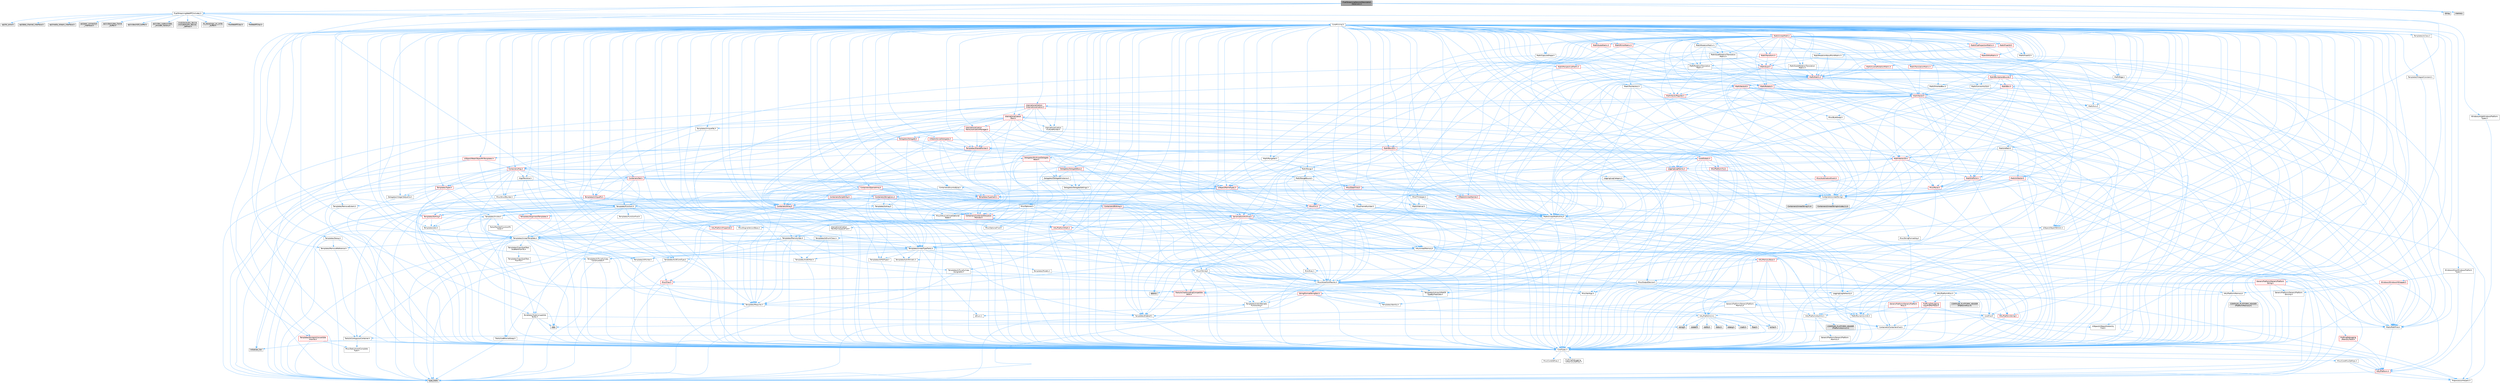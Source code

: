 digraph "PixelStreamingSessionDescriptionObservers.h"
{
 // INTERACTIVE_SVG=YES
 // LATEX_PDF_SIZE
  bgcolor="transparent";
  edge [fontname=Helvetica,fontsize=10,labelfontname=Helvetica,labelfontsize=10];
  node [fontname=Helvetica,fontsize=10,shape=box,height=0.2,width=0.4];
  Node1 [id="Node000001",label="PixelStreamingSessionDescription\lObservers.h",height=0.2,width=0.4,color="gray40", fillcolor="grey60", style="filled", fontcolor="black",tooltip=" "];
  Node1 -> Node2 [id="edge1_Node000001_Node000002",color="steelblue1",style="solid",tooltip=" "];
  Node2 [id="Node000002",label="PixelStreamingWebRTCIncludes.h",height=0.2,width=0.4,color="grey40", fillcolor="white", style="filled",URL="$d6/d79/PixelStreamingWebRTCIncludes_8h.html",tooltip=" "];
  Node2 -> Node3 [id="edge2_Node000002_Node000003",color="steelblue1",style="solid",tooltip=" "];
  Node3 [id="Node000003",label="CoreMinimal.h",height=0.2,width=0.4,color="grey40", fillcolor="white", style="filled",URL="$d7/d67/CoreMinimal_8h.html",tooltip=" "];
  Node3 -> Node4 [id="edge3_Node000003_Node000004",color="steelblue1",style="solid",tooltip=" "];
  Node4 [id="Node000004",label="CoreTypes.h",height=0.2,width=0.4,color="grey40", fillcolor="white", style="filled",URL="$dc/dec/CoreTypes_8h.html",tooltip=" "];
  Node4 -> Node5 [id="edge4_Node000004_Node000005",color="steelblue1",style="solid",tooltip=" "];
  Node5 [id="Node000005",label="HAL/Platform.h",height=0.2,width=0.4,color="red", fillcolor="#FFF0F0", style="filled",URL="$d9/dd0/Platform_8h.html",tooltip=" "];
  Node5 -> Node8 [id="edge5_Node000005_Node000008",color="steelblue1",style="solid",tooltip=" "];
  Node8 [id="Node000008",label="type_traits",height=0.2,width=0.4,color="grey60", fillcolor="#E0E0E0", style="filled",tooltip=" "];
  Node5 -> Node9 [id="edge6_Node000005_Node000009",color="steelblue1",style="solid",tooltip=" "];
  Node9 [id="Node000009",label="PreprocessorHelpers.h",height=0.2,width=0.4,color="grey40", fillcolor="white", style="filled",URL="$db/ddb/PreprocessorHelpers_8h.html",tooltip=" "];
  Node4 -> Node15 [id="edge7_Node000004_Node000015",color="steelblue1",style="solid",tooltip=" "];
  Node15 [id="Node000015",label="ProfilingDebugging\l/UMemoryDefines.h",height=0.2,width=0.4,color="grey40", fillcolor="white", style="filled",URL="$d2/da2/UMemoryDefines_8h.html",tooltip=" "];
  Node4 -> Node16 [id="edge8_Node000004_Node000016",color="steelblue1",style="solid",tooltip=" "];
  Node16 [id="Node000016",label="Misc/CoreMiscDefines.h",height=0.2,width=0.4,color="grey40", fillcolor="white", style="filled",URL="$da/d38/CoreMiscDefines_8h.html",tooltip=" "];
  Node16 -> Node5 [id="edge9_Node000016_Node000005",color="steelblue1",style="solid",tooltip=" "];
  Node16 -> Node9 [id="edge10_Node000016_Node000009",color="steelblue1",style="solid",tooltip=" "];
  Node4 -> Node17 [id="edge11_Node000004_Node000017",color="steelblue1",style="solid",tooltip=" "];
  Node17 [id="Node000017",label="Misc/CoreDefines.h",height=0.2,width=0.4,color="grey40", fillcolor="white", style="filled",URL="$d3/dd2/CoreDefines_8h.html",tooltip=" "];
  Node3 -> Node18 [id="edge12_Node000003_Node000018",color="steelblue1",style="solid",tooltip=" "];
  Node18 [id="Node000018",label="CoreFwd.h",height=0.2,width=0.4,color="grey40", fillcolor="white", style="filled",URL="$d1/d1e/CoreFwd_8h.html",tooltip=" "];
  Node18 -> Node4 [id="edge13_Node000018_Node000004",color="steelblue1",style="solid",tooltip=" "];
  Node18 -> Node19 [id="edge14_Node000018_Node000019",color="steelblue1",style="solid",tooltip=" "];
  Node19 [id="Node000019",label="Containers/ContainersFwd.h",height=0.2,width=0.4,color="grey40", fillcolor="white", style="filled",URL="$d4/d0a/ContainersFwd_8h.html",tooltip=" "];
  Node19 -> Node5 [id="edge15_Node000019_Node000005",color="steelblue1",style="solid",tooltip=" "];
  Node19 -> Node4 [id="edge16_Node000019_Node000004",color="steelblue1",style="solid",tooltip=" "];
  Node19 -> Node20 [id="edge17_Node000019_Node000020",color="steelblue1",style="solid",tooltip=" "];
  Node20 [id="Node000020",label="Traits/IsContiguousContainer.h",height=0.2,width=0.4,color="grey40", fillcolor="white", style="filled",URL="$d5/d3c/IsContiguousContainer_8h.html",tooltip=" "];
  Node20 -> Node4 [id="edge18_Node000020_Node000004",color="steelblue1",style="solid",tooltip=" "];
  Node20 -> Node21 [id="edge19_Node000020_Node000021",color="steelblue1",style="solid",tooltip=" "];
  Node21 [id="Node000021",label="Misc/StaticAssertComplete\lType.h",height=0.2,width=0.4,color="grey40", fillcolor="white", style="filled",URL="$d5/d4e/StaticAssertCompleteType_8h.html",tooltip=" "];
  Node20 -> Node22 [id="edge20_Node000020_Node000022",color="steelblue1",style="solid",tooltip=" "];
  Node22 [id="Node000022",label="initializer_list",height=0.2,width=0.4,color="grey60", fillcolor="#E0E0E0", style="filled",tooltip=" "];
  Node18 -> Node23 [id="edge21_Node000018_Node000023",color="steelblue1",style="solid",tooltip=" "];
  Node23 [id="Node000023",label="Math/MathFwd.h",height=0.2,width=0.4,color="grey40", fillcolor="white", style="filled",URL="$d2/d10/MathFwd_8h.html",tooltip=" "];
  Node23 -> Node5 [id="edge22_Node000023_Node000005",color="steelblue1",style="solid",tooltip=" "];
  Node18 -> Node24 [id="edge23_Node000018_Node000024",color="steelblue1",style="solid",tooltip=" "];
  Node24 [id="Node000024",label="UObject/UObjectHierarchy\lFwd.h",height=0.2,width=0.4,color="grey40", fillcolor="white", style="filled",URL="$d3/d13/UObjectHierarchyFwd_8h.html",tooltip=" "];
  Node3 -> Node24 [id="edge24_Node000003_Node000024",color="steelblue1",style="solid",tooltip=" "];
  Node3 -> Node19 [id="edge25_Node000003_Node000019",color="steelblue1",style="solid",tooltip=" "];
  Node3 -> Node25 [id="edge26_Node000003_Node000025",color="steelblue1",style="solid",tooltip=" "];
  Node25 [id="Node000025",label="Misc/VarArgs.h",height=0.2,width=0.4,color="grey40", fillcolor="white", style="filled",URL="$d5/d6f/VarArgs_8h.html",tooltip=" "];
  Node25 -> Node4 [id="edge27_Node000025_Node000004",color="steelblue1",style="solid",tooltip=" "];
  Node3 -> Node26 [id="edge28_Node000003_Node000026",color="steelblue1",style="solid",tooltip=" "];
  Node26 [id="Node000026",label="Logging/LogVerbosity.h",height=0.2,width=0.4,color="grey40", fillcolor="white", style="filled",URL="$d2/d8f/LogVerbosity_8h.html",tooltip=" "];
  Node26 -> Node4 [id="edge29_Node000026_Node000004",color="steelblue1",style="solid",tooltip=" "];
  Node3 -> Node27 [id="edge30_Node000003_Node000027",color="steelblue1",style="solid",tooltip=" "];
  Node27 [id="Node000027",label="Misc/OutputDevice.h",height=0.2,width=0.4,color="grey40", fillcolor="white", style="filled",URL="$d7/d32/OutputDevice_8h.html",tooltip=" "];
  Node27 -> Node18 [id="edge31_Node000027_Node000018",color="steelblue1",style="solid",tooltip=" "];
  Node27 -> Node4 [id="edge32_Node000027_Node000004",color="steelblue1",style="solid",tooltip=" "];
  Node27 -> Node26 [id="edge33_Node000027_Node000026",color="steelblue1",style="solid",tooltip=" "];
  Node27 -> Node25 [id="edge34_Node000027_Node000025",color="steelblue1",style="solid",tooltip=" "];
  Node27 -> Node28 [id="edge35_Node000027_Node000028",color="steelblue1",style="solid",tooltip=" "];
  Node28 [id="Node000028",label="Templates/IsArrayOrRefOf\lTypeByPredicate.h",height=0.2,width=0.4,color="grey40", fillcolor="white", style="filled",URL="$d6/da1/IsArrayOrRefOfTypeByPredicate_8h.html",tooltip=" "];
  Node28 -> Node4 [id="edge36_Node000028_Node000004",color="steelblue1",style="solid",tooltip=" "];
  Node27 -> Node29 [id="edge37_Node000027_Node000029",color="steelblue1",style="solid",tooltip=" "];
  Node29 [id="Node000029",label="Templates/IsValidVariadic\lFunctionArg.h",height=0.2,width=0.4,color="grey40", fillcolor="white", style="filled",URL="$d0/dc8/IsValidVariadicFunctionArg_8h.html",tooltip=" "];
  Node29 -> Node4 [id="edge38_Node000029_Node000004",color="steelblue1",style="solid",tooltip=" "];
  Node29 -> Node30 [id="edge39_Node000029_Node000030",color="steelblue1",style="solid",tooltip=" "];
  Node30 [id="Node000030",label="IsEnum.h",height=0.2,width=0.4,color="grey40", fillcolor="white", style="filled",URL="$d4/de5/IsEnum_8h.html",tooltip=" "];
  Node29 -> Node8 [id="edge40_Node000029_Node000008",color="steelblue1",style="solid",tooltip=" "];
  Node27 -> Node31 [id="edge41_Node000027_Node000031",color="steelblue1",style="solid",tooltip=" "];
  Node31 [id="Node000031",label="Traits/IsCharEncodingCompatible\lWith.h",height=0.2,width=0.4,color="red", fillcolor="#FFF0F0", style="filled",URL="$df/dd1/IsCharEncodingCompatibleWith_8h.html",tooltip=" "];
  Node31 -> Node8 [id="edge42_Node000031_Node000008",color="steelblue1",style="solid",tooltip=" "];
  Node3 -> Node33 [id="edge43_Node000003_Node000033",color="steelblue1",style="solid",tooltip=" "];
  Node33 [id="Node000033",label="HAL/PlatformCrt.h",height=0.2,width=0.4,color="grey40", fillcolor="white", style="filled",URL="$d8/d75/PlatformCrt_8h.html",tooltip=" "];
  Node33 -> Node34 [id="edge44_Node000033_Node000034",color="steelblue1",style="solid",tooltip=" "];
  Node34 [id="Node000034",label="new",height=0.2,width=0.4,color="grey60", fillcolor="#E0E0E0", style="filled",tooltip=" "];
  Node33 -> Node35 [id="edge45_Node000033_Node000035",color="steelblue1",style="solid",tooltip=" "];
  Node35 [id="Node000035",label="wchar.h",height=0.2,width=0.4,color="grey60", fillcolor="#E0E0E0", style="filled",tooltip=" "];
  Node33 -> Node36 [id="edge46_Node000033_Node000036",color="steelblue1",style="solid",tooltip=" "];
  Node36 [id="Node000036",label="stddef.h",height=0.2,width=0.4,color="grey60", fillcolor="#E0E0E0", style="filled",tooltip=" "];
  Node33 -> Node37 [id="edge47_Node000033_Node000037",color="steelblue1",style="solid",tooltip=" "];
  Node37 [id="Node000037",label="stdlib.h",height=0.2,width=0.4,color="grey60", fillcolor="#E0E0E0", style="filled",tooltip=" "];
  Node33 -> Node38 [id="edge48_Node000033_Node000038",color="steelblue1",style="solid",tooltip=" "];
  Node38 [id="Node000038",label="stdio.h",height=0.2,width=0.4,color="grey60", fillcolor="#E0E0E0", style="filled",tooltip=" "];
  Node33 -> Node39 [id="edge49_Node000033_Node000039",color="steelblue1",style="solid",tooltip=" "];
  Node39 [id="Node000039",label="stdarg.h",height=0.2,width=0.4,color="grey60", fillcolor="#E0E0E0", style="filled",tooltip=" "];
  Node33 -> Node40 [id="edge50_Node000033_Node000040",color="steelblue1",style="solid",tooltip=" "];
  Node40 [id="Node000040",label="math.h",height=0.2,width=0.4,color="grey60", fillcolor="#E0E0E0", style="filled",tooltip=" "];
  Node33 -> Node41 [id="edge51_Node000033_Node000041",color="steelblue1",style="solid",tooltip=" "];
  Node41 [id="Node000041",label="float.h",height=0.2,width=0.4,color="grey60", fillcolor="#E0E0E0", style="filled",tooltip=" "];
  Node33 -> Node42 [id="edge52_Node000033_Node000042",color="steelblue1",style="solid",tooltip=" "];
  Node42 [id="Node000042",label="string.h",height=0.2,width=0.4,color="grey60", fillcolor="#E0E0E0", style="filled",tooltip=" "];
  Node3 -> Node43 [id="edge53_Node000003_Node000043",color="steelblue1",style="solid",tooltip=" "];
  Node43 [id="Node000043",label="HAL/PlatformMisc.h",height=0.2,width=0.4,color="grey40", fillcolor="white", style="filled",URL="$d0/df5/PlatformMisc_8h.html",tooltip=" "];
  Node43 -> Node4 [id="edge54_Node000043_Node000004",color="steelblue1",style="solid",tooltip=" "];
  Node43 -> Node44 [id="edge55_Node000043_Node000044",color="steelblue1",style="solid",tooltip=" "];
  Node44 [id="Node000044",label="GenericPlatform/GenericPlatform\lMisc.h",height=0.2,width=0.4,color="red", fillcolor="#FFF0F0", style="filled",URL="$db/d9a/GenericPlatformMisc_8h.html",tooltip=" "];
  Node44 -> Node18 [id="edge56_Node000044_Node000018",color="steelblue1",style="solid",tooltip=" "];
  Node44 -> Node4 [id="edge57_Node000044_Node000004",color="steelblue1",style="solid",tooltip=" "];
  Node44 -> Node33 [id="edge58_Node000044_Node000033",color="steelblue1",style="solid",tooltip=" "];
  Node44 -> Node48 [id="edge59_Node000044_Node000048",color="steelblue1",style="solid",tooltip=" "];
  Node48 [id="Node000048",label="Math/NumericLimits.h",height=0.2,width=0.4,color="grey40", fillcolor="white", style="filled",URL="$df/d1b/NumericLimits_8h.html",tooltip=" "];
  Node48 -> Node4 [id="edge60_Node000048_Node000004",color="steelblue1",style="solid",tooltip=" "];
  Node43 -> Node53 [id="edge61_Node000043_Node000053",color="steelblue1",style="solid",tooltip=" "];
  Node53 [id="Node000053",label="COMPILED_PLATFORM_HEADER\l(PlatformMisc.h)",height=0.2,width=0.4,color="grey60", fillcolor="#E0E0E0", style="filled",tooltip=" "];
  Node43 -> Node54 [id="edge62_Node000043_Node000054",color="steelblue1",style="solid",tooltip=" "];
  Node54 [id="Node000054",label="ProfilingDebugging\l/CpuProfilerTrace.h",height=0.2,width=0.4,color="red", fillcolor="#FFF0F0", style="filled",URL="$da/dcb/CpuProfilerTrace_8h.html",tooltip=" "];
  Node54 -> Node4 [id="edge63_Node000054_Node000004",color="steelblue1",style="solid",tooltip=" "];
  Node54 -> Node19 [id="edge64_Node000054_Node000019",color="steelblue1",style="solid",tooltip=" "];
  Node54 -> Node55 [id="edge65_Node000054_Node000055",color="steelblue1",style="solid",tooltip=" "];
  Node55 [id="Node000055",label="HAL/PlatformAtomics.h",height=0.2,width=0.4,color="grey40", fillcolor="white", style="filled",URL="$d3/d36/PlatformAtomics_8h.html",tooltip=" "];
  Node55 -> Node4 [id="edge66_Node000055_Node000004",color="steelblue1",style="solid",tooltip=" "];
  Node55 -> Node56 [id="edge67_Node000055_Node000056",color="steelblue1",style="solid",tooltip=" "];
  Node56 [id="Node000056",label="GenericPlatform/GenericPlatform\lAtomics.h",height=0.2,width=0.4,color="grey40", fillcolor="white", style="filled",URL="$da/d72/GenericPlatformAtomics_8h.html",tooltip=" "];
  Node56 -> Node4 [id="edge68_Node000056_Node000004",color="steelblue1",style="solid",tooltip=" "];
  Node55 -> Node57 [id="edge69_Node000055_Node000057",color="steelblue1",style="solid",tooltip=" "];
  Node57 [id="Node000057",label="COMPILED_PLATFORM_HEADER\l(PlatformAtomics.h)",height=0.2,width=0.4,color="grey60", fillcolor="#E0E0E0", style="filled",tooltip=" "];
  Node54 -> Node9 [id="edge70_Node000054_Node000009",color="steelblue1",style="solid",tooltip=" "];
  Node3 -> Node62 [id="edge71_Node000003_Node000062",color="steelblue1",style="solid",tooltip=" "];
  Node62 [id="Node000062",label="Misc/AssertionMacros.h",height=0.2,width=0.4,color="grey40", fillcolor="white", style="filled",URL="$d0/dfa/AssertionMacros_8h.html",tooltip=" "];
  Node62 -> Node4 [id="edge72_Node000062_Node000004",color="steelblue1",style="solid",tooltip=" "];
  Node62 -> Node5 [id="edge73_Node000062_Node000005",color="steelblue1",style="solid",tooltip=" "];
  Node62 -> Node43 [id="edge74_Node000062_Node000043",color="steelblue1",style="solid",tooltip=" "];
  Node62 -> Node9 [id="edge75_Node000062_Node000009",color="steelblue1",style="solid",tooltip=" "];
  Node62 -> Node63 [id="edge76_Node000062_Node000063",color="steelblue1",style="solid",tooltip=" "];
  Node63 [id="Node000063",label="Templates/EnableIf.h",height=0.2,width=0.4,color="grey40", fillcolor="white", style="filled",URL="$d7/d60/EnableIf_8h.html",tooltip=" "];
  Node63 -> Node4 [id="edge77_Node000063_Node000004",color="steelblue1",style="solid",tooltip=" "];
  Node62 -> Node28 [id="edge78_Node000062_Node000028",color="steelblue1",style="solid",tooltip=" "];
  Node62 -> Node29 [id="edge79_Node000062_Node000029",color="steelblue1",style="solid",tooltip=" "];
  Node62 -> Node31 [id="edge80_Node000062_Node000031",color="steelblue1",style="solid",tooltip=" "];
  Node62 -> Node25 [id="edge81_Node000062_Node000025",color="steelblue1",style="solid",tooltip=" "];
  Node62 -> Node64 [id="edge82_Node000062_Node000064",color="steelblue1",style="solid",tooltip=" "];
  Node64 [id="Node000064",label="String/FormatStringSan.h",height=0.2,width=0.4,color="red", fillcolor="#FFF0F0", style="filled",URL="$d3/d8b/FormatStringSan_8h.html",tooltip=" "];
  Node64 -> Node8 [id="edge83_Node000064_Node000008",color="steelblue1",style="solid",tooltip=" "];
  Node64 -> Node4 [id="edge84_Node000064_Node000004",color="steelblue1",style="solid",tooltip=" "];
  Node64 -> Node65 [id="edge85_Node000064_Node000065",color="steelblue1",style="solid",tooltip=" "];
  Node65 [id="Node000065",label="Templates/Requires.h",height=0.2,width=0.4,color="grey40", fillcolor="white", style="filled",URL="$dc/d96/Requires_8h.html",tooltip=" "];
  Node65 -> Node63 [id="edge86_Node000065_Node000063",color="steelblue1",style="solid",tooltip=" "];
  Node65 -> Node8 [id="edge87_Node000065_Node000008",color="steelblue1",style="solid",tooltip=" "];
  Node64 -> Node66 [id="edge88_Node000064_Node000066",color="steelblue1",style="solid",tooltip=" "];
  Node66 [id="Node000066",label="Templates/Identity.h",height=0.2,width=0.4,color="grey40", fillcolor="white", style="filled",URL="$d0/dd5/Identity_8h.html",tooltip=" "];
  Node64 -> Node29 [id="edge89_Node000064_Node000029",color="steelblue1",style="solid",tooltip=" "];
  Node64 -> Node19 [id="edge90_Node000064_Node000019",color="steelblue1",style="solid",tooltip=" "];
  Node62 -> Node70 [id="edge91_Node000062_Node000070",color="steelblue1",style="solid",tooltip=" "];
  Node70 [id="Node000070",label="atomic",height=0.2,width=0.4,color="grey60", fillcolor="#E0E0E0", style="filled",tooltip=" "];
  Node3 -> Node71 [id="edge92_Node000003_Node000071",color="steelblue1",style="solid",tooltip=" "];
  Node71 [id="Node000071",label="Templates/IsPointer.h",height=0.2,width=0.4,color="grey40", fillcolor="white", style="filled",URL="$d7/d05/IsPointer_8h.html",tooltip=" "];
  Node71 -> Node4 [id="edge93_Node000071_Node000004",color="steelblue1",style="solid",tooltip=" "];
  Node3 -> Node72 [id="edge94_Node000003_Node000072",color="steelblue1",style="solid",tooltip=" "];
  Node72 [id="Node000072",label="HAL/PlatformMemory.h",height=0.2,width=0.4,color="grey40", fillcolor="white", style="filled",URL="$de/d68/PlatformMemory_8h.html",tooltip=" "];
  Node72 -> Node4 [id="edge95_Node000072_Node000004",color="steelblue1",style="solid",tooltip=" "];
  Node72 -> Node73 [id="edge96_Node000072_Node000073",color="steelblue1",style="solid",tooltip=" "];
  Node73 [id="Node000073",label="GenericPlatform/GenericPlatform\lMemory.h",height=0.2,width=0.4,color="grey40", fillcolor="white", style="filled",URL="$dd/d22/GenericPlatformMemory_8h.html",tooltip=" "];
  Node73 -> Node18 [id="edge97_Node000073_Node000018",color="steelblue1",style="solid",tooltip=" "];
  Node73 -> Node4 [id="edge98_Node000073_Node000004",color="steelblue1",style="solid",tooltip=" "];
  Node73 -> Node74 [id="edge99_Node000073_Node000074",color="steelblue1",style="solid",tooltip=" "];
  Node74 [id="Node000074",label="HAL/PlatformString.h",height=0.2,width=0.4,color="red", fillcolor="#FFF0F0", style="filled",URL="$db/db5/PlatformString_8h.html",tooltip=" "];
  Node74 -> Node4 [id="edge100_Node000074_Node000004",color="steelblue1",style="solid",tooltip=" "];
  Node73 -> Node42 [id="edge101_Node000073_Node000042",color="steelblue1",style="solid",tooltip=" "];
  Node73 -> Node35 [id="edge102_Node000073_Node000035",color="steelblue1",style="solid",tooltip=" "];
  Node72 -> Node76 [id="edge103_Node000072_Node000076",color="steelblue1",style="solid",tooltip=" "];
  Node76 [id="Node000076",label="COMPILED_PLATFORM_HEADER\l(PlatformMemory.h)",height=0.2,width=0.4,color="grey60", fillcolor="#E0E0E0", style="filled",tooltip=" "];
  Node3 -> Node55 [id="edge104_Node000003_Node000055",color="steelblue1",style="solid",tooltip=" "];
  Node3 -> Node77 [id="edge105_Node000003_Node000077",color="steelblue1",style="solid",tooltip=" "];
  Node77 [id="Node000077",label="Misc/Exec.h",height=0.2,width=0.4,color="grey40", fillcolor="white", style="filled",URL="$de/ddb/Exec_8h.html",tooltip=" "];
  Node77 -> Node4 [id="edge106_Node000077_Node000004",color="steelblue1",style="solid",tooltip=" "];
  Node77 -> Node62 [id="edge107_Node000077_Node000062",color="steelblue1",style="solid",tooltip=" "];
  Node3 -> Node78 [id="edge108_Node000003_Node000078",color="steelblue1",style="solid",tooltip=" "];
  Node78 [id="Node000078",label="HAL/MemoryBase.h",height=0.2,width=0.4,color="red", fillcolor="#FFF0F0", style="filled",URL="$d6/d9f/MemoryBase_8h.html",tooltip=" "];
  Node78 -> Node4 [id="edge109_Node000078_Node000004",color="steelblue1",style="solid",tooltip=" "];
  Node78 -> Node55 [id="edge110_Node000078_Node000055",color="steelblue1",style="solid",tooltip=" "];
  Node78 -> Node33 [id="edge111_Node000078_Node000033",color="steelblue1",style="solid",tooltip=" "];
  Node78 -> Node77 [id="edge112_Node000078_Node000077",color="steelblue1",style="solid",tooltip=" "];
  Node78 -> Node27 [id="edge113_Node000078_Node000027",color="steelblue1",style="solid",tooltip=" "];
  Node3 -> Node88 [id="edge114_Node000003_Node000088",color="steelblue1",style="solid",tooltip=" "];
  Node88 [id="Node000088",label="HAL/UnrealMemory.h",height=0.2,width=0.4,color="grey40", fillcolor="white", style="filled",URL="$d9/d96/UnrealMemory_8h.html",tooltip=" "];
  Node88 -> Node4 [id="edge115_Node000088_Node000004",color="steelblue1",style="solid",tooltip=" "];
  Node88 -> Node73 [id="edge116_Node000088_Node000073",color="steelblue1",style="solid",tooltip=" "];
  Node88 -> Node78 [id="edge117_Node000088_Node000078",color="steelblue1",style="solid",tooltip=" "];
  Node88 -> Node72 [id="edge118_Node000088_Node000072",color="steelblue1",style="solid",tooltip=" "];
  Node88 -> Node89 [id="edge119_Node000088_Node000089",color="steelblue1",style="solid",tooltip=" "];
  Node89 [id="Node000089",label="ProfilingDebugging\l/MemoryTrace.h",height=0.2,width=0.4,color="red", fillcolor="#FFF0F0", style="filled",URL="$da/dd7/MemoryTrace_8h.html",tooltip=" "];
  Node89 -> Node5 [id="edge120_Node000089_Node000005",color="steelblue1",style="solid",tooltip=" "];
  Node88 -> Node71 [id="edge121_Node000088_Node000071",color="steelblue1",style="solid",tooltip=" "];
  Node3 -> Node90 [id="edge122_Node000003_Node000090",color="steelblue1",style="solid",tooltip=" "];
  Node90 [id="Node000090",label="Templates/IsArithmetic.h",height=0.2,width=0.4,color="grey40", fillcolor="white", style="filled",URL="$d2/d5d/IsArithmetic_8h.html",tooltip=" "];
  Node90 -> Node4 [id="edge123_Node000090_Node000004",color="steelblue1",style="solid",tooltip=" "];
  Node3 -> Node84 [id="edge124_Node000003_Node000084",color="steelblue1",style="solid",tooltip=" "];
  Node84 [id="Node000084",label="Templates/AndOrNot.h",height=0.2,width=0.4,color="grey40", fillcolor="white", style="filled",URL="$db/d0a/AndOrNot_8h.html",tooltip=" "];
  Node84 -> Node4 [id="edge125_Node000084_Node000004",color="steelblue1",style="solid",tooltip=" "];
  Node3 -> Node91 [id="edge126_Node000003_Node000091",color="steelblue1",style="solid",tooltip=" "];
  Node91 [id="Node000091",label="Templates/IsPODType.h",height=0.2,width=0.4,color="grey40", fillcolor="white", style="filled",URL="$d7/db1/IsPODType_8h.html",tooltip=" "];
  Node91 -> Node4 [id="edge127_Node000091_Node000004",color="steelblue1",style="solid",tooltip=" "];
  Node3 -> Node92 [id="edge128_Node000003_Node000092",color="steelblue1",style="solid",tooltip=" "];
  Node92 [id="Node000092",label="Templates/IsUECoreType.h",height=0.2,width=0.4,color="grey40", fillcolor="white", style="filled",URL="$d1/db8/IsUECoreType_8h.html",tooltip=" "];
  Node92 -> Node4 [id="edge129_Node000092_Node000004",color="steelblue1",style="solid",tooltip=" "];
  Node92 -> Node8 [id="edge130_Node000092_Node000008",color="steelblue1",style="solid",tooltip=" "];
  Node3 -> Node85 [id="edge131_Node000003_Node000085",color="steelblue1",style="solid",tooltip=" "];
  Node85 [id="Node000085",label="Templates/IsTriviallyCopy\lConstructible.h",height=0.2,width=0.4,color="grey40", fillcolor="white", style="filled",URL="$d3/d78/IsTriviallyCopyConstructible_8h.html",tooltip=" "];
  Node85 -> Node4 [id="edge132_Node000085_Node000004",color="steelblue1",style="solid",tooltip=" "];
  Node85 -> Node8 [id="edge133_Node000085_Node000008",color="steelblue1",style="solid",tooltip=" "];
  Node3 -> Node93 [id="edge134_Node000003_Node000093",color="steelblue1",style="solid",tooltip=" "];
  Node93 [id="Node000093",label="Templates/UnrealTypeTraits.h",height=0.2,width=0.4,color="grey40", fillcolor="white", style="filled",URL="$d2/d2d/UnrealTypeTraits_8h.html",tooltip=" "];
  Node93 -> Node4 [id="edge135_Node000093_Node000004",color="steelblue1",style="solid",tooltip=" "];
  Node93 -> Node71 [id="edge136_Node000093_Node000071",color="steelblue1",style="solid",tooltip=" "];
  Node93 -> Node62 [id="edge137_Node000093_Node000062",color="steelblue1",style="solid",tooltip=" "];
  Node93 -> Node84 [id="edge138_Node000093_Node000084",color="steelblue1",style="solid",tooltip=" "];
  Node93 -> Node63 [id="edge139_Node000093_Node000063",color="steelblue1",style="solid",tooltip=" "];
  Node93 -> Node90 [id="edge140_Node000093_Node000090",color="steelblue1",style="solid",tooltip=" "];
  Node93 -> Node30 [id="edge141_Node000093_Node000030",color="steelblue1",style="solid",tooltip=" "];
  Node93 -> Node94 [id="edge142_Node000093_Node000094",color="steelblue1",style="solid",tooltip=" "];
  Node94 [id="Node000094",label="Templates/Models.h",height=0.2,width=0.4,color="grey40", fillcolor="white", style="filled",URL="$d3/d0c/Models_8h.html",tooltip=" "];
  Node94 -> Node66 [id="edge143_Node000094_Node000066",color="steelblue1",style="solid",tooltip=" "];
  Node93 -> Node91 [id="edge144_Node000093_Node000091",color="steelblue1",style="solid",tooltip=" "];
  Node93 -> Node92 [id="edge145_Node000093_Node000092",color="steelblue1",style="solid",tooltip=" "];
  Node93 -> Node85 [id="edge146_Node000093_Node000085",color="steelblue1",style="solid",tooltip=" "];
  Node3 -> Node63 [id="edge147_Node000003_Node000063",color="steelblue1",style="solid",tooltip=" "];
  Node3 -> Node95 [id="edge148_Node000003_Node000095",color="steelblue1",style="solid",tooltip=" "];
  Node95 [id="Node000095",label="Templates/RemoveReference.h",height=0.2,width=0.4,color="grey40", fillcolor="white", style="filled",URL="$da/dbe/RemoveReference_8h.html",tooltip=" "];
  Node95 -> Node4 [id="edge149_Node000095_Node000004",color="steelblue1",style="solid",tooltip=" "];
  Node3 -> Node96 [id="edge150_Node000003_Node000096",color="steelblue1",style="solid",tooltip=" "];
  Node96 [id="Node000096",label="Templates/IntegralConstant.h",height=0.2,width=0.4,color="grey40", fillcolor="white", style="filled",URL="$db/d1b/IntegralConstant_8h.html",tooltip=" "];
  Node96 -> Node4 [id="edge151_Node000096_Node000004",color="steelblue1",style="solid",tooltip=" "];
  Node3 -> Node97 [id="edge152_Node000003_Node000097",color="steelblue1",style="solid",tooltip=" "];
  Node97 [id="Node000097",label="Templates/IsClass.h",height=0.2,width=0.4,color="grey40", fillcolor="white", style="filled",URL="$db/dcb/IsClass_8h.html",tooltip=" "];
  Node97 -> Node4 [id="edge153_Node000097_Node000004",color="steelblue1",style="solid",tooltip=" "];
  Node3 -> Node98 [id="edge154_Node000003_Node000098",color="steelblue1",style="solid",tooltip=" "];
  Node98 [id="Node000098",label="Templates/TypeCompatible\lBytes.h",height=0.2,width=0.4,color="grey40", fillcolor="white", style="filled",URL="$df/d0a/TypeCompatibleBytes_8h.html",tooltip=" "];
  Node98 -> Node4 [id="edge155_Node000098_Node000004",color="steelblue1",style="solid",tooltip=" "];
  Node98 -> Node42 [id="edge156_Node000098_Node000042",color="steelblue1",style="solid",tooltip=" "];
  Node98 -> Node34 [id="edge157_Node000098_Node000034",color="steelblue1",style="solid",tooltip=" "];
  Node98 -> Node8 [id="edge158_Node000098_Node000008",color="steelblue1",style="solid",tooltip=" "];
  Node3 -> Node20 [id="edge159_Node000003_Node000020",color="steelblue1",style="solid",tooltip=" "];
  Node3 -> Node99 [id="edge160_Node000003_Node000099",color="steelblue1",style="solid",tooltip=" "];
  Node99 [id="Node000099",label="Templates/UnrealTemplate.h",height=0.2,width=0.4,color="grey40", fillcolor="white", style="filled",URL="$d4/d24/UnrealTemplate_8h.html",tooltip=" "];
  Node99 -> Node4 [id="edge161_Node000099_Node000004",color="steelblue1",style="solid",tooltip=" "];
  Node99 -> Node71 [id="edge162_Node000099_Node000071",color="steelblue1",style="solid",tooltip=" "];
  Node99 -> Node88 [id="edge163_Node000099_Node000088",color="steelblue1",style="solid",tooltip=" "];
  Node99 -> Node100 [id="edge164_Node000099_Node000100",color="steelblue1",style="solid",tooltip=" "];
  Node100 [id="Node000100",label="Templates/CopyQualifiers\lAndRefsFromTo.h",height=0.2,width=0.4,color="grey40", fillcolor="white", style="filled",URL="$d3/db3/CopyQualifiersAndRefsFromTo_8h.html",tooltip=" "];
  Node100 -> Node101 [id="edge165_Node000100_Node000101",color="steelblue1",style="solid",tooltip=" "];
  Node101 [id="Node000101",label="Templates/CopyQualifiers\lFromTo.h",height=0.2,width=0.4,color="grey40", fillcolor="white", style="filled",URL="$d5/db4/CopyQualifiersFromTo_8h.html",tooltip=" "];
  Node99 -> Node93 [id="edge166_Node000099_Node000093",color="steelblue1",style="solid",tooltip=" "];
  Node99 -> Node95 [id="edge167_Node000099_Node000095",color="steelblue1",style="solid",tooltip=" "];
  Node99 -> Node65 [id="edge168_Node000099_Node000065",color="steelblue1",style="solid",tooltip=" "];
  Node99 -> Node98 [id="edge169_Node000099_Node000098",color="steelblue1",style="solid",tooltip=" "];
  Node99 -> Node66 [id="edge170_Node000099_Node000066",color="steelblue1",style="solid",tooltip=" "];
  Node99 -> Node20 [id="edge171_Node000099_Node000020",color="steelblue1",style="solid",tooltip=" "];
  Node99 -> Node102 [id="edge172_Node000099_Node000102",color="steelblue1",style="solid",tooltip=" "];
  Node102 [id="Node000102",label="Traits/UseBitwiseSwap.h",height=0.2,width=0.4,color="grey40", fillcolor="white", style="filled",URL="$db/df3/UseBitwiseSwap_8h.html",tooltip=" "];
  Node102 -> Node4 [id="edge173_Node000102_Node000004",color="steelblue1",style="solid",tooltip=" "];
  Node102 -> Node8 [id="edge174_Node000102_Node000008",color="steelblue1",style="solid",tooltip=" "];
  Node99 -> Node8 [id="edge175_Node000099_Node000008",color="steelblue1",style="solid",tooltip=" "];
  Node3 -> Node48 [id="edge176_Node000003_Node000048",color="steelblue1",style="solid",tooltip=" "];
  Node3 -> Node103 [id="edge177_Node000003_Node000103",color="steelblue1",style="solid",tooltip=" "];
  Node103 [id="Node000103",label="HAL/PlatformMath.h",height=0.2,width=0.4,color="red", fillcolor="#FFF0F0", style="filled",URL="$dc/d53/PlatformMath_8h.html",tooltip=" "];
  Node103 -> Node4 [id="edge178_Node000103_Node000004",color="steelblue1",style="solid",tooltip=" "];
  Node3 -> Node86 [id="edge179_Node000003_Node000086",color="steelblue1",style="solid",tooltip=" "];
  Node86 [id="Node000086",label="Templates/IsTriviallyCopy\lAssignable.h",height=0.2,width=0.4,color="grey40", fillcolor="white", style="filled",URL="$d2/df2/IsTriviallyCopyAssignable_8h.html",tooltip=" "];
  Node86 -> Node4 [id="edge180_Node000086_Node000004",color="steelblue1",style="solid",tooltip=" "];
  Node86 -> Node8 [id="edge181_Node000086_Node000008",color="steelblue1",style="solid",tooltip=" "];
  Node3 -> Node111 [id="edge182_Node000003_Node000111",color="steelblue1",style="solid",tooltip=" "];
  Node111 [id="Node000111",label="Templates/MemoryOps.h",height=0.2,width=0.4,color="grey40", fillcolor="white", style="filled",URL="$db/dea/MemoryOps_8h.html",tooltip=" "];
  Node111 -> Node4 [id="edge183_Node000111_Node000004",color="steelblue1",style="solid",tooltip=" "];
  Node111 -> Node88 [id="edge184_Node000111_Node000088",color="steelblue1",style="solid",tooltip=" "];
  Node111 -> Node86 [id="edge185_Node000111_Node000086",color="steelblue1",style="solid",tooltip=" "];
  Node111 -> Node85 [id="edge186_Node000111_Node000085",color="steelblue1",style="solid",tooltip=" "];
  Node111 -> Node65 [id="edge187_Node000111_Node000065",color="steelblue1",style="solid",tooltip=" "];
  Node111 -> Node93 [id="edge188_Node000111_Node000093",color="steelblue1",style="solid",tooltip=" "];
  Node111 -> Node102 [id="edge189_Node000111_Node000102",color="steelblue1",style="solid",tooltip=" "];
  Node111 -> Node34 [id="edge190_Node000111_Node000034",color="steelblue1",style="solid",tooltip=" "];
  Node111 -> Node8 [id="edge191_Node000111_Node000008",color="steelblue1",style="solid",tooltip=" "];
  Node3 -> Node112 [id="edge192_Node000003_Node000112",color="steelblue1",style="solid",tooltip=" "];
  Node112 [id="Node000112",label="Containers/ContainerAllocation\lPolicies.h",height=0.2,width=0.4,color="red", fillcolor="#FFF0F0", style="filled",URL="$d7/dff/ContainerAllocationPolicies_8h.html",tooltip=" "];
  Node112 -> Node4 [id="edge193_Node000112_Node000004",color="steelblue1",style="solid",tooltip=" "];
  Node112 -> Node112 [id="edge194_Node000112_Node000112",color="steelblue1",style="solid",tooltip=" "];
  Node112 -> Node103 [id="edge195_Node000112_Node000103",color="steelblue1",style="solid",tooltip=" "];
  Node112 -> Node88 [id="edge196_Node000112_Node000088",color="steelblue1",style="solid",tooltip=" "];
  Node112 -> Node48 [id="edge197_Node000112_Node000048",color="steelblue1",style="solid",tooltip=" "];
  Node112 -> Node62 [id="edge198_Node000112_Node000062",color="steelblue1",style="solid",tooltip=" "];
  Node112 -> Node111 [id="edge199_Node000112_Node000111",color="steelblue1",style="solid",tooltip=" "];
  Node112 -> Node98 [id="edge200_Node000112_Node000098",color="steelblue1",style="solid",tooltip=" "];
  Node112 -> Node8 [id="edge201_Node000112_Node000008",color="steelblue1",style="solid",tooltip=" "];
  Node3 -> Node115 [id="edge202_Node000003_Node000115",color="steelblue1",style="solid",tooltip=" "];
  Node115 [id="Node000115",label="Templates/IsEnumClass.h",height=0.2,width=0.4,color="grey40", fillcolor="white", style="filled",URL="$d7/d15/IsEnumClass_8h.html",tooltip=" "];
  Node115 -> Node4 [id="edge203_Node000115_Node000004",color="steelblue1",style="solid",tooltip=" "];
  Node115 -> Node84 [id="edge204_Node000115_Node000084",color="steelblue1",style="solid",tooltip=" "];
  Node3 -> Node116 [id="edge205_Node000003_Node000116",color="steelblue1",style="solid",tooltip=" "];
  Node116 [id="Node000116",label="HAL/PlatformProperties.h",height=0.2,width=0.4,color="red", fillcolor="#FFF0F0", style="filled",URL="$d9/db0/PlatformProperties_8h.html",tooltip=" "];
  Node116 -> Node4 [id="edge206_Node000116_Node000004",color="steelblue1",style="solid",tooltip=" "];
  Node3 -> Node119 [id="edge207_Node000003_Node000119",color="steelblue1",style="solid",tooltip=" "];
  Node119 [id="Node000119",label="Misc/EngineVersionBase.h",height=0.2,width=0.4,color="grey40", fillcolor="white", style="filled",URL="$d5/d2b/EngineVersionBase_8h.html",tooltip=" "];
  Node119 -> Node4 [id="edge208_Node000119_Node000004",color="steelblue1",style="solid",tooltip=" "];
  Node3 -> Node120 [id="edge209_Node000003_Node000120",color="steelblue1",style="solid",tooltip=" "];
  Node120 [id="Node000120",label="Internationalization\l/TextNamespaceFwd.h",height=0.2,width=0.4,color="grey40", fillcolor="white", style="filled",URL="$d8/d97/TextNamespaceFwd_8h.html",tooltip=" "];
  Node120 -> Node4 [id="edge210_Node000120_Node000004",color="steelblue1",style="solid",tooltip=" "];
  Node3 -> Node121 [id="edge211_Node000003_Node000121",color="steelblue1",style="solid",tooltip=" "];
  Node121 [id="Node000121",label="Serialization/Archive.h",height=0.2,width=0.4,color="red", fillcolor="#FFF0F0", style="filled",URL="$d7/d3b/Archive_8h.html",tooltip=" "];
  Node121 -> Node18 [id="edge212_Node000121_Node000018",color="steelblue1",style="solid",tooltip=" "];
  Node121 -> Node4 [id="edge213_Node000121_Node000004",color="steelblue1",style="solid",tooltip=" "];
  Node121 -> Node116 [id="edge214_Node000121_Node000116",color="steelblue1",style="solid",tooltip=" "];
  Node121 -> Node120 [id="edge215_Node000121_Node000120",color="steelblue1",style="solid",tooltip=" "];
  Node121 -> Node23 [id="edge216_Node000121_Node000023",color="steelblue1",style="solid",tooltip=" "];
  Node121 -> Node62 [id="edge217_Node000121_Node000062",color="steelblue1",style="solid",tooltip=" "];
  Node121 -> Node119 [id="edge218_Node000121_Node000119",color="steelblue1",style="solid",tooltip=" "];
  Node121 -> Node25 [id="edge219_Node000121_Node000025",color="steelblue1",style="solid",tooltip=" "];
  Node121 -> Node63 [id="edge220_Node000121_Node000063",color="steelblue1",style="solid",tooltip=" "];
  Node121 -> Node28 [id="edge221_Node000121_Node000028",color="steelblue1",style="solid",tooltip=" "];
  Node121 -> Node115 [id="edge222_Node000121_Node000115",color="steelblue1",style="solid",tooltip=" "];
  Node121 -> Node29 [id="edge223_Node000121_Node000029",color="steelblue1",style="solid",tooltip=" "];
  Node121 -> Node99 [id="edge224_Node000121_Node000099",color="steelblue1",style="solid",tooltip=" "];
  Node121 -> Node31 [id="edge225_Node000121_Node000031",color="steelblue1",style="solid",tooltip=" "];
  Node121 -> Node124 [id="edge226_Node000121_Node000124",color="steelblue1",style="solid",tooltip=" "];
  Node124 [id="Node000124",label="UObject/ObjectVersion.h",height=0.2,width=0.4,color="grey40", fillcolor="white", style="filled",URL="$da/d63/ObjectVersion_8h.html",tooltip=" "];
  Node124 -> Node4 [id="edge227_Node000124_Node000004",color="steelblue1",style="solid",tooltip=" "];
  Node3 -> Node125 [id="edge228_Node000003_Node000125",color="steelblue1",style="solid",tooltip=" "];
  Node125 [id="Node000125",label="Templates/Less.h",height=0.2,width=0.4,color="grey40", fillcolor="white", style="filled",URL="$de/dc8/Less_8h.html",tooltip=" "];
  Node125 -> Node4 [id="edge229_Node000125_Node000004",color="steelblue1",style="solid",tooltip=" "];
  Node125 -> Node99 [id="edge230_Node000125_Node000099",color="steelblue1",style="solid",tooltip=" "];
  Node3 -> Node126 [id="edge231_Node000003_Node000126",color="steelblue1",style="solid",tooltip=" "];
  Node126 [id="Node000126",label="Templates/Sorting.h",height=0.2,width=0.4,color="red", fillcolor="#FFF0F0", style="filled",URL="$d3/d9e/Sorting_8h.html",tooltip=" "];
  Node126 -> Node4 [id="edge232_Node000126_Node000004",color="steelblue1",style="solid",tooltip=" "];
  Node126 -> Node103 [id="edge233_Node000126_Node000103",color="steelblue1",style="solid",tooltip=" "];
  Node126 -> Node125 [id="edge234_Node000126_Node000125",color="steelblue1",style="solid",tooltip=" "];
  Node3 -> Node137 [id="edge235_Node000003_Node000137",color="steelblue1",style="solid",tooltip=" "];
  Node137 [id="Node000137",label="Misc/Char.h",height=0.2,width=0.4,color="red", fillcolor="#FFF0F0", style="filled",URL="$d0/d58/Char_8h.html",tooltip=" "];
  Node137 -> Node4 [id="edge236_Node000137_Node000004",color="steelblue1",style="solid",tooltip=" "];
  Node137 -> Node8 [id="edge237_Node000137_Node000008",color="steelblue1",style="solid",tooltip=" "];
  Node3 -> Node140 [id="edge238_Node000003_Node000140",color="steelblue1",style="solid",tooltip=" "];
  Node140 [id="Node000140",label="GenericPlatform/GenericPlatform\lStricmp.h",height=0.2,width=0.4,color="grey40", fillcolor="white", style="filled",URL="$d2/d86/GenericPlatformStricmp_8h.html",tooltip=" "];
  Node140 -> Node4 [id="edge239_Node000140_Node000004",color="steelblue1",style="solid",tooltip=" "];
  Node3 -> Node141 [id="edge240_Node000003_Node000141",color="steelblue1",style="solid",tooltip=" "];
  Node141 [id="Node000141",label="GenericPlatform/GenericPlatform\lString.h",height=0.2,width=0.4,color="red", fillcolor="#FFF0F0", style="filled",URL="$dd/d20/GenericPlatformString_8h.html",tooltip=" "];
  Node141 -> Node4 [id="edge241_Node000141_Node000004",color="steelblue1",style="solid",tooltip=" "];
  Node141 -> Node140 [id="edge242_Node000141_Node000140",color="steelblue1",style="solid",tooltip=" "];
  Node141 -> Node63 [id="edge243_Node000141_Node000063",color="steelblue1",style="solid",tooltip=" "];
  Node141 -> Node31 [id="edge244_Node000141_Node000031",color="steelblue1",style="solid",tooltip=" "];
  Node141 -> Node8 [id="edge245_Node000141_Node000008",color="steelblue1",style="solid",tooltip=" "];
  Node3 -> Node74 [id="edge246_Node000003_Node000074",color="steelblue1",style="solid",tooltip=" "];
  Node3 -> Node144 [id="edge247_Node000003_Node000144",color="steelblue1",style="solid",tooltip=" "];
  Node144 [id="Node000144",label="Misc/CString.h",height=0.2,width=0.4,color="grey40", fillcolor="white", style="filled",URL="$d2/d49/CString_8h.html",tooltip=" "];
  Node144 -> Node4 [id="edge248_Node000144_Node000004",color="steelblue1",style="solid",tooltip=" "];
  Node144 -> Node33 [id="edge249_Node000144_Node000033",color="steelblue1",style="solid",tooltip=" "];
  Node144 -> Node74 [id="edge250_Node000144_Node000074",color="steelblue1",style="solid",tooltip=" "];
  Node144 -> Node62 [id="edge251_Node000144_Node000062",color="steelblue1",style="solid",tooltip=" "];
  Node144 -> Node137 [id="edge252_Node000144_Node000137",color="steelblue1",style="solid",tooltip=" "];
  Node144 -> Node25 [id="edge253_Node000144_Node000025",color="steelblue1",style="solid",tooltip=" "];
  Node144 -> Node28 [id="edge254_Node000144_Node000028",color="steelblue1",style="solid",tooltip=" "];
  Node144 -> Node29 [id="edge255_Node000144_Node000029",color="steelblue1",style="solid",tooltip=" "];
  Node144 -> Node31 [id="edge256_Node000144_Node000031",color="steelblue1",style="solid",tooltip=" "];
  Node3 -> Node145 [id="edge257_Node000003_Node000145",color="steelblue1",style="solid",tooltip=" "];
  Node145 [id="Node000145",label="Misc/Crc.h",height=0.2,width=0.4,color="red", fillcolor="#FFF0F0", style="filled",URL="$d4/dd2/Crc_8h.html",tooltip=" "];
  Node145 -> Node4 [id="edge258_Node000145_Node000004",color="steelblue1",style="solid",tooltip=" "];
  Node145 -> Node74 [id="edge259_Node000145_Node000074",color="steelblue1",style="solid",tooltip=" "];
  Node145 -> Node62 [id="edge260_Node000145_Node000062",color="steelblue1",style="solid",tooltip=" "];
  Node145 -> Node144 [id="edge261_Node000145_Node000144",color="steelblue1",style="solid",tooltip=" "];
  Node145 -> Node137 [id="edge262_Node000145_Node000137",color="steelblue1",style="solid",tooltip=" "];
  Node145 -> Node93 [id="edge263_Node000145_Node000093",color="steelblue1",style="solid",tooltip=" "];
  Node3 -> Node136 [id="edge264_Node000003_Node000136",color="steelblue1",style="solid",tooltip=" "];
  Node136 [id="Node000136",label="Math/UnrealMathUtility.h",height=0.2,width=0.4,color="grey40", fillcolor="white", style="filled",URL="$db/db8/UnrealMathUtility_8h.html",tooltip=" "];
  Node136 -> Node4 [id="edge265_Node000136_Node000004",color="steelblue1",style="solid",tooltip=" "];
  Node136 -> Node62 [id="edge266_Node000136_Node000062",color="steelblue1",style="solid",tooltip=" "];
  Node136 -> Node103 [id="edge267_Node000136_Node000103",color="steelblue1",style="solid",tooltip=" "];
  Node136 -> Node23 [id="edge268_Node000136_Node000023",color="steelblue1",style="solid",tooltip=" "];
  Node136 -> Node66 [id="edge269_Node000136_Node000066",color="steelblue1",style="solid",tooltip=" "];
  Node136 -> Node65 [id="edge270_Node000136_Node000065",color="steelblue1",style="solid",tooltip=" "];
  Node3 -> Node146 [id="edge271_Node000003_Node000146",color="steelblue1",style="solid",tooltip=" "];
  Node146 [id="Node000146",label="Containers/UnrealString.h",height=0.2,width=0.4,color="grey40", fillcolor="white", style="filled",URL="$d5/dba/UnrealString_8h.html",tooltip=" "];
  Node146 -> Node147 [id="edge272_Node000146_Node000147",color="steelblue1",style="solid",tooltip=" "];
  Node147 [id="Node000147",label="Containers/UnrealStringIncludes.h.inl",height=0.2,width=0.4,color="grey60", fillcolor="#E0E0E0", style="filled",tooltip=" "];
  Node146 -> Node148 [id="edge273_Node000146_Node000148",color="steelblue1",style="solid",tooltip=" "];
  Node148 [id="Node000148",label="Containers/UnrealString.h.inl",height=0.2,width=0.4,color="grey60", fillcolor="#E0E0E0", style="filled",tooltip=" "];
  Node146 -> Node149 [id="edge274_Node000146_Node000149",color="steelblue1",style="solid",tooltip=" "];
  Node149 [id="Node000149",label="Misc/StringFormatArg.h",height=0.2,width=0.4,color="grey40", fillcolor="white", style="filled",URL="$d2/d16/StringFormatArg_8h.html",tooltip=" "];
  Node149 -> Node19 [id="edge275_Node000149_Node000019",color="steelblue1",style="solid",tooltip=" "];
  Node3 -> Node150 [id="edge276_Node000003_Node000150",color="steelblue1",style="solid",tooltip=" "];
  Node150 [id="Node000150",label="Containers/Array.h",height=0.2,width=0.4,color="red", fillcolor="#FFF0F0", style="filled",URL="$df/dd0/Array_8h.html",tooltip=" "];
  Node150 -> Node4 [id="edge277_Node000150_Node000004",color="steelblue1",style="solid",tooltip=" "];
  Node150 -> Node62 [id="edge278_Node000150_Node000062",color="steelblue1",style="solid",tooltip=" "];
  Node150 -> Node151 [id="edge279_Node000150_Node000151",color="steelblue1",style="solid",tooltip=" "];
  Node151 [id="Node000151",label="Misc/IntrusiveUnsetOptional\lState.h",height=0.2,width=0.4,color="grey40", fillcolor="white", style="filled",URL="$d2/d0a/IntrusiveUnsetOptionalState_8h.html",tooltip=" "];
  Node151 -> Node152 [id="edge280_Node000151_Node000152",color="steelblue1",style="solid",tooltip=" "];
  Node152 [id="Node000152",label="Misc/OptionalFwd.h",height=0.2,width=0.4,color="grey40", fillcolor="white", style="filled",URL="$dc/d50/OptionalFwd_8h.html",tooltip=" "];
  Node150 -> Node88 [id="edge281_Node000150_Node000088",color="steelblue1",style="solid",tooltip=" "];
  Node150 -> Node93 [id="edge282_Node000150_Node000093",color="steelblue1",style="solid",tooltip=" "];
  Node150 -> Node99 [id="edge283_Node000150_Node000099",color="steelblue1",style="solid",tooltip=" "];
  Node150 -> Node112 [id="edge284_Node000150_Node000112",color="steelblue1",style="solid",tooltip=" "];
  Node150 -> Node121 [id="edge285_Node000150_Node000121",color="steelblue1",style="solid",tooltip=" "];
  Node150 -> Node129 [id="edge286_Node000150_Node000129",color="steelblue1",style="solid",tooltip=" "];
  Node129 [id="Node000129",label="Templates/Invoke.h",height=0.2,width=0.4,color="grey40", fillcolor="white", style="filled",URL="$d7/deb/Invoke_8h.html",tooltip=" "];
  Node129 -> Node4 [id="edge287_Node000129_Node000004",color="steelblue1",style="solid",tooltip=" "];
  Node129 -> Node130 [id="edge288_Node000129_Node000130",color="steelblue1",style="solid",tooltip=" "];
  Node130 [id="Node000130",label="Traits/MemberFunctionPtr\lOuter.h",height=0.2,width=0.4,color="grey40", fillcolor="white", style="filled",URL="$db/da7/MemberFunctionPtrOuter_8h.html",tooltip=" "];
  Node129 -> Node99 [id="edge289_Node000129_Node000099",color="steelblue1",style="solid",tooltip=" "];
  Node129 -> Node8 [id="edge290_Node000129_Node000008",color="steelblue1",style="solid",tooltip=" "];
  Node150 -> Node125 [id="edge291_Node000150_Node000125",color="steelblue1",style="solid",tooltip=" "];
  Node150 -> Node65 [id="edge292_Node000150_Node000065",color="steelblue1",style="solid",tooltip=" "];
  Node150 -> Node126 [id="edge293_Node000150_Node000126",color="steelblue1",style="solid",tooltip=" "];
  Node150 -> Node173 [id="edge294_Node000150_Node000173",color="steelblue1",style="solid",tooltip=" "];
  Node173 [id="Node000173",label="Templates/AlignmentTemplates.h",height=0.2,width=0.4,color="red", fillcolor="#FFF0F0", style="filled",URL="$dd/d32/AlignmentTemplates_8h.html",tooltip=" "];
  Node173 -> Node4 [id="edge295_Node000173_Node000004",color="steelblue1",style="solid",tooltip=" "];
  Node173 -> Node71 [id="edge296_Node000173_Node000071",color="steelblue1",style="solid",tooltip=" "];
  Node150 -> Node8 [id="edge297_Node000150_Node000008",color="steelblue1",style="solid",tooltip=" "];
  Node3 -> Node174 [id="edge298_Node000003_Node000174",color="steelblue1",style="solid",tooltip=" "];
  Node174 [id="Node000174",label="Misc/FrameNumber.h",height=0.2,width=0.4,color="grey40", fillcolor="white", style="filled",URL="$dd/dbd/FrameNumber_8h.html",tooltip=" "];
  Node174 -> Node4 [id="edge299_Node000174_Node000004",color="steelblue1",style="solid",tooltip=" "];
  Node174 -> Node48 [id="edge300_Node000174_Node000048",color="steelblue1",style="solid",tooltip=" "];
  Node174 -> Node136 [id="edge301_Node000174_Node000136",color="steelblue1",style="solid",tooltip=" "];
  Node174 -> Node63 [id="edge302_Node000174_Node000063",color="steelblue1",style="solid",tooltip=" "];
  Node174 -> Node93 [id="edge303_Node000174_Node000093",color="steelblue1",style="solid",tooltip=" "];
  Node3 -> Node175 [id="edge304_Node000003_Node000175",color="steelblue1",style="solid",tooltip=" "];
  Node175 [id="Node000175",label="Misc/Timespan.h",height=0.2,width=0.4,color="grey40", fillcolor="white", style="filled",URL="$da/dd9/Timespan_8h.html",tooltip=" "];
  Node175 -> Node4 [id="edge305_Node000175_Node000004",color="steelblue1",style="solid",tooltip=" "];
  Node175 -> Node176 [id="edge306_Node000175_Node000176",color="steelblue1",style="solid",tooltip=" "];
  Node176 [id="Node000176",label="Math/Interval.h",height=0.2,width=0.4,color="grey40", fillcolor="white", style="filled",URL="$d1/d55/Interval_8h.html",tooltip=" "];
  Node176 -> Node4 [id="edge307_Node000176_Node000004",color="steelblue1",style="solid",tooltip=" "];
  Node176 -> Node90 [id="edge308_Node000176_Node000090",color="steelblue1",style="solid",tooltip=" "];
  Node176 -> Node93 [id="edge309_Node000176_Node000093",color="steelblue1",style="solid",tooltip=" "];
  Node176 -> Node48 [id="edge310_Node000176_Node000048",color="steelblue1",style="solid",tooltip=" "];
  Node176 -> Node136 [id="edge311_Node000176_Node000136",color="steelblue1",style="solid",tooltip=" "];
  Node175 -> Node136 [id="edge312_Node000175_Node000136",color="steelblue1",style="solid",tooltip=" "];
  Node175 -> Node62 [id="edge313_Node000175_Node000062",color="steelblue1",style="solid",tooltip=" "];
  Node3 -> Node177 [id="edge314_Node000003_Node000177",color="steelblue1",style="solid",tooltip=" "];
  Node177 [id="Node000177",label="Containers/StringConv.h",height=0.2,width=0.4,color="red", fillcolor="#FFF0F0", style="filled",URL="$d3/ddf/StringConv_8h.html",tooltip=" "];
  Node177 -> Node4 [id="edge315_Node000177_Node000004",color="steelblue1",style="solid",tooltip=" "];
  Node177 -> Node62 [id="edge316_Node000177_Node000062",color="steelblue1",style="solid",tooltip=" "];
  Node177 -> Node112 [id="edge317_Node000177_Node000112",color="steelblue1",style="solid",tooltip=" "];
  Node177 -> Node150 [id="edge318_Node000177_Node000150",color="steelblue1",style="solid",tooltip=" "];
  Node177 -> Node144 [id="edge319_Node000177_Node000144",color="steelblue1",style="solid",tooltip=" "];
  Node177 -> Node178 [id="edge320_Node000177_Node000178",color="steelblue1",style="solid",tooltip=" "];
  Node178 [id="Node000178",label="Templates/IsArray.h",height=0.2,width=0.4,color="grey40", fillcolor="white", style="filled",URL="$d8/d8d/IsArray_8h.html",tooltip=" "];
  Node178 -> Node4 [id="edge321_Node000178_Node000004",color="steelblue1",style="solid",tooltip=" "];
  Node177 -> Node99 [id="edge322_Node000177_Node000099",color="steelblue1",style="solid",tooltip=" "];
  Node177 -> Node93 [id="edge323_Node000177_Node000093",color="steelblue1",style="solid",tooltip=" "];
  Node177 -> Node31 [id="edge324_Node000177_Node000031",color="steelblue1",style="solid",tooltip=" "];
  Node177 -> Node20 [id="edge325_Node000177_Node000020",color="steelblue1",style="solid",tooltip=" "];
  Node177 -> Node8 [id="edge326_Node000177_Node000008",color="steelblue1",style="solid",tooltip=" "];
  Node3 -> Node179 [id="edge327_Node000003_Node000179",color="steelblue1",style="solid",tooltip=" "];
  Node179 [id="Node000179",label="UObject/UnrealNames.h",height=0.2,width=0.4,color="red", fillcolor="#FFF0F0", style="filled",URL="$d8/db1/UnrealNames_8h.html",tooltip=" "];
  Node179 -> Node4 [id="edge328_Node000179_Node000004",color="steelblue1",style="solid",tooltip=" "];
  Node3 -> Node181 [id="edge329_Node000003_Node000181",color="steelblue1",style="solid",tooltip=" "];
  Node181 [id="Node000181",label="UObject/NameTypes.h",height=0.2,width=0.4,color="red", fillcolor="#FFF0F0", style="filled",URL="$d6/d35/NameTypes_8h.html",tooltip=" "];
  Node181 -> Node4 [id="edge330_Node000181_Node000004",color="steelblue1",style="solid",tooltip=" "];
  Node181 -> Node62 [id="edge331_Node000181_Node000062",color="steelblue1",style="solid",tooltip=" "];
  Node181 -> Node88 [id="edge332_Node000181_Node000088",color="steelblue1",style="solid",tooltip=" "];
  Node181 -> Node93 [id="edge333_Node000181_Node000093",color="steelblue1",style="solid",tooltip=" "];
  Node181 -> Node99 [id="edge334_Node000181_Node000099",color="steelblue1",style="solid",tooltip=" "];
  Node181 -> Node146 [id="edge335_Node000181_Node000146",color="steelblue1",style="solid",tooltip=" "];
  Node181 -> Node177 [id="edge336_Node000181_Node000177",color="steelblue1",style="solid",tooltip=" "];
  Node181 -> Node179 [id="edge337_Node000181_Node000179",color="steelblue1",style="solid",tooltip=" "];
  Node181 -> Node151 [id="edge338_Node000181_Node000151",color="steelblue1",style="solid",tooltip=" "];
  Node3 -> Node189 [id="edge339_Node000003_Node000189",color="steelblue1",style="solid",tooltip=" "];
  Node189 [id="Node000189",label="Misc/Parse.h",height=0.2,width=0.4,color="red", fillcolor="#FFF0F0", style="filled",URL="$dc/d71/Parse_8h.html",tooltip=" "];
  Node189 -> Node146 [id="edge340_Node000189_Node000146",color="steelblue1",style="solid",tooltip=" "];
  Node189 -> Node4 [id="edge341_Node000189_Node000004",color="steelblue1",style="solid",tooltip=" "];
  Node189 -> Node33 [id="edge342_Node000189_Node000033",color="steelblue1",style="solid",tooltip=" "];
  Node189 -> Node190 [id="edge343_Node000189_Node000190",color="steelblue1",style="solid",tooltip=" "];
  Node190 [id="Node000190",label="Templates/Function.h",height=0.2,width=0.4,color="grey40", fillcolor="white", style="filled",URL="$df/df5/Function_8h.html",tooltip=" "];
  Node190 -> Node4 [id="edge344_Node000190_Node000004",color="steelblue1",style="solid",tooltip=" "];
  Node190 -> Node62 [id="edge345_Node000190_Node000062",color="steelblue1",style="solid",tooltip=" "];
  Node190 -> Node151 [id="edge346_Node000190_Node000151",color="steelblue1",style="solid",tooltip=" "];
  Node190 -> Node88 [id="edge347_Node000190_Node000088",color="steelblue1",style="solid",tooltip=" "];
  Node190 -> Node191 [id="edge348_Node000190_Node000191",color="steelblue1",style="solid",tooltip=" "];
  Node191 [id="Node000191",label="Templates/FunctionFwd.h",height=0.2,width=0.4,color="grey40", fillcolor="white", style="filled",URL="$d6/d54/FunctionFwd_8h.html",tooltip=" "];
  Node190 -> Node93 [id="edge349_Node000190_Node000093",color="steelblue1",style="solid",tooltip=" "];
  Node190 -> Node129 [id="edge350_Node000190_Node000129",color="steelblue1",style="solid",tooltip=" "];
  Node190 -> Node99 [id="edge351_Node000190_Node000099",color="steelblue1",style="solid",tooltip=" "];
  Node190 -> Node65 [id="edge352_Node000190_Node000065",color="steelblue1",style="solid",tooltip=" "];
  Node190 -> Node136 [id="edge353_Node000190_Node000136",color="steelblue1",style="solid",tooltip=" "];
  Node190 -> Node34 [id="edge354_Node000190_Node000034",color="steelblue1",style="solid",tooltip=" "];
  Node190 -> Node8 [id="edge355_Node000190_Node000008",color="steelblue1",style="solid",tooltip=" "];
  Node3 -> Node173 [id="edge356_Node000003_Node000173",color="steelblue1",style="solid",tooltip=" "];
  Node3 -> Node192 [id="edge357_Node000003_Node000192",color="steelblue1",style="solid",tooltip=" "];
  Node192 [id="Node000192",label="Misc/StructBuilder.h",height=0.2,width=0.4,color="grey40", fillcolor="white", style="filled",URL="$d9/db3/StructBuilder_8h.html",tooltip=" "];
  Node192 -> Node4 [id="edge358_Node000192_Node000004",color="steelblue1",style="solid",tooltip=" "];
  Node192 -> Node136 [id="edge359_Node000192_Node000136",color="steelblue1",style="solid",tooltip=" "];
  Node192 -> Node173 [id="edge360_Node000192_Node000173",color="steelblue1",style="solid",tooltip=" "];
  Node3 -> Node105 [id="edge361_Node000003_Node000105",color="steelblue1",style="solid",tooltip=" "];
  Node105 [id="Node000105",label="Templates/Decay.h",height=0.2,width=0.4,color="grey40", fillcolor="white", style="filled",URL="$dd/d0f/Decay_8h.html",tooltip=" "];
  Node105 -> Node4 [id="edge362_Node000105_Node000004",color="steelblue1",style="solid",tooltip=" "];
  Node105 -> Node95 [id="edge363_Node000105_Node000095",color="steelblue1",style="solid",tooltip=" "];
  Node105 -> Node8 [id="edge364_Node000105_Node000008",color="steelblue1",style="solid",tooltip=" "];
  Node3 -> Node193 [id="edge365_Node000003_Node000193",color="steelblue1",style="solid",tooltip=" "];
  Node193 [id="Node000193",label="Templates/PointerIsConvertible\lFromTo.h",height=0.2,width=0.4,color="red", fillcolor="#FFF0F0", style="filled",URL="$d6/d65/PointerIsConvertibleFromTo_8h.html",tooltip=" "];
  Node193 -> Node4 [id="edge366_Node000193_Node000004",color="steelblue1",style="solid",tooltip=" "];
  Node193 -> Node21 [id="edge367_Node000193_Node000021",color="steelblue1",style="solid",tooltip=" "];
  Node193 -> Node8 [id="edge368_Node000193_Node000008",color="steelblue1",style="solid",tooltip=" "];
  Node3 -> Node129 [id="edge369_Node000003_Node000129",color="steelblue1",style="solid",tooltip=" "];
  Node3 -> Node190 [id="edge370_Node000003_Node000190",color="steelblue1",style="solid",tooltip=" "];
  Node3 -> Node162 [id="edge371_Node000003_Node000162",color="steelblue1",style="solid",tooltip=" "];
  Node162 [id="Node000162",label="Templates/TypeHash.h",height=0.2,width=0.4,color="red", fillcolor="#FFF0F0", style="filled",URL="$d1/d62/TypeHash_8h.html",tooltip=" "];
  Node162 -> Node4 [id="edge372_Node000162_Node000004",color="steelblue1",style="solid",tooltip=" "];
  Node162 -> Node65 [id="edge373_Node000162_Node000065",color="steelblue1",style="solid",tooltip=" "];
  Node162 -> Node145 [id="edge374_Node000162_Node000145",color="steelblue1",style="solid",tooltip=" "];
  Node162 -> Node8 [id="edge375_Node000162_Node000008",color="steelblue1",style="solid",tooltip=" "];
  Node3 -> Node194 [id="edge376_Node000003_Node000194",color="steelblue1",style="solid",tooltip=" "];
  Node194 [id="Node000194",label="Containers/ScriptArray.h",height=0.2,width=0.4,color="red", fillcolor="#FFF0F0", style="filled",URL="$dc/daf/ScriptArray_8h.html",tooltip=" "];
  Node194 -> Node4 [id="edge377_Node000194_Node000004",color="steelblue1",style="solid",tooltip=" "];
  Node194 -> Node62 [id="edge378_Node000194_Node000062",color="steelblue1",style="solid",tooltip=" "];
  Node194 -> Node88 [id="edge379_Node000194_Node000088",color="steelblue1",style="solid",tooltip=" "];
  Node194 -> Node112 [id="edge380_Node000194_Node000112",color="steelblue1",style="solid",tooltip=" "];
  Node194 -> Node150 [id="edge381_Node000194_Node000150",color="steelblue1",style="solid",tooltip=" "];
  Node194 -> Node22 [id="edge382_Node000194_Node000022",color="steelblue1",style="solid",tooltip=" "];
  Node3 -> Node195 [id="edge383_Node000003_Node000195",color="steelblue1",style="solid",tooltip=" "];
  Node195 [id="Node000195",label="Containers/BitArray.h",height=0.2,width=0.4,color="red", fillcolor="#FFF0F0", style="filled",URL="$d1/de4/BitArray_8h.html",tooltip=" "];
  Node195 -> Node112 [id="edge384_Node000195_Node000112",color="steelblue1",style="solid",tooltip=" "];
  Node195 -> Node4 [id="edge385_Node000195_Node000004",color="steelblue1",style="solid",tooltip=" "];
  Node195 -> Node55 [id="edge386_Node000195_Node000055",color="steelblue1",style="solid",tooltip=" "];
  Node195 -> Node88 [id="edge387_Node000195_Node000088",color="steelblue1",style="solid",tooltip=" "];
  Node195 -> Node136 [id="edge388_Node000195_Node000136",color="steelblue1",style="solid",tooltip=" "];
  Node195 -> Node62 [id="edge389_Node000195_Node000062",color="steelblue1",style="solid",tooltip=" "];
  Node195 -> Node121 [id="edge390_Node000195_Node000121",color="steelblue1",style="solid",tooltip=" "];
  Node195 -> Node63 [id="edge391_Node000195_Node000063",color="steelblue1",style="solid",tooltip=" "];
  Node195 -> Node129 [id="edge392_Node000195_Node000129",color="steelblue1",style="solid",tooltip=" "];
  Node195 -> Node99 [id="edge393_Node000195_Node000099",color="steelblue1",style="solid",tooltip=" "];
  Node195 -> Node93 [id="edge394_Node000195_Node000093",color="steelblue1",style="solid",tooltip=" "];
  Node3 -> Node196 [id="edge395_Node000003_Node000196",color="steelblue1",style="solid",tooltip=" "];
  Node196 [id="Node000196",label="Containers/SparseArray.h",height=0.2,width=0.4,color="red", fillcolor="#FFF0F0", style="filled",URL="$d5/dbf/SparseArray_8h.html",tooltip=" "];
  Node196 -> Node4 [id="edge396_Node000196_Node000004",color="steelblue1",style="solid",tooltip=" "];
  Node196 -> Node62 [id="edge397_Node000196_Node000062",color="steelblue1",style="solid",tooltip=" "];
  Node196 -> Node88 [id="edge398_Node000196_Node000088",color="steelblue1",style="solid",tooltip=" "];
  Node196 -> Node93 [id="edge399_Node000196_Node000093",color="steelblue1",style="solid",tooltip=" "];
  Node196 -> Node99 [id="edge400_Node000196_Node000099",color="steelblue1",style="solid",tooltip=" "];
  Node196 -> Node112 [id="edge401_Node000196_Node000112",color="steelblue1",style="solid",tooltip=" "];
  Node196 -> Node125 [id="edge402_Node000196_Node000125",color="steelblue1",style="solid",tooltip=" "];
  Node196 -> Node150 [id="edge403_Node000196_Node000150",color="steelblue1",style="solid",tooltip=" "];
  Node196 -> Node136 [id="edge404_Node000196_Node000136",color="steelblue1",style="solid",tooltip=" "];
  Node196 -> Node194 [id="edge405_Node000196_Node000194",color="steelblue1",style="solid",tooltip=" "];
  Node196 -> Node195 [id="edge406_Node000196_Node000195",color="steelblue1",style="solid",tooltip=" "];
  Node196 -> Node146 [id="edge407_Node000196_Node000146",color="steelblue1",style="solid",tooltip=" "];
  Node196 -> Node151 [id="edge408_Node000196_Node000151",color="steelblue1",style="solid",tooltip=" "];
  Node3 -> Node212 [id="edge409_Node000003_Node000212",color="steelblue1",style="solid",tooltip=" "];
  Node212 [id="Node000212",label="Containers/Set.h",height=0.2,width=0.4,color="red", fillcolor="#FFF0F0", style="filled",URL="$d4/d45/Set_8h.html",tooltip=" "];
  Node212 -> Node112 [id="edge410_Node000212_Node000112",color="steelblue1",style="solid",tooltip=" "];
  Node212 -> Node196 [id="edge411_Node000212_Node000196",color="steelblue1",style="solid",tooltip=" "];
  Node212 -> Node19 [id="edge412_Node000212_Node000019",color="steelblue1",style="solid",tooltip=" "];
  Node212 -> Node136 [id="edge413_Node000212_Node000136",color="steelblue1",style="solid",tooltip=" "];
  Node212 -> Node62 [id="edge414_Node000212_Node000062",color="steelblue1",style="solid",tooltip=" "];
  Node212 -> Node192 [id="edge415_Node000212_Node000192",color="steelblue1",style="solid",tooltip=" "];
  Node212 -> Node190 [id="edge416_Node000212_Node000190",color="steelblue1",style="solid",tooltip=" "];
  Node212 -> Node126 [id="edge417_Node000212_Node000126",color="steelblue1",style="solid",tooltip=" "];
  Node212 -> Node162 [id="edge418_Node000212_Node000162",color="steelblue1",style="solid",tooltip=" "];
  Node212 -> Node99 [id="edge419_Node000212_Node000099",color="steelblue1",style="solid",tooltip=" "];
  Node212 -> Node22 [id="edge420_Node000212_Node000022",color="steelblue1",style="solid",tooltip=" "];
  Node212 -> Node8 [id="edge421_Node000212_Node000008",color="steelblue1",style="solid",tooltip=" "];
  Node3 -> Node215 [id="edge422_Node000003_Node000215",color="steelblue1",style="solid",tooltip=" "];
  Node215 [id="Node000215",label="Algo/Reverse.h",height=0.2,width=0.4,color="grey40", fillcolor="white", style="filled",URL="$d5/d93/Reverse_8h.html",tooltip=" "];
  Node215 -> Node4 [id="edge423_Node000215_Node000004",color="steelblue1",style="solid",tooltip=" "];
  Node215 -> Node99 [id="edge424_Node000215_Node000099",color="steelblue1",style="solid",tooltip=" "];
  Node3 -> Node216 [id="edge425_Node000003_Node000216",color="steelblue1",style="solid",tooltip=" "];
  Node216 [id="Node000216",label="Containers/Map.h",height=0.2,width=0.4,color="red", fillcolor="#FFF0F0", style="filled",URL="$df/d79/Map_8h.html",tooltip=" "];
  Node216 -> Node4 [id="edge426_Node000216_Node000004",color="steelblue1",style="solid",tooltip=" "];
  Node216 -> Node215 [id="edge427_Node000216_Node000215",color="steelblue1",style="solid",tooltip=" "];
  Node216 -> Node212 [id="edge428_Node000216_Node000212",color="steelblue1",style="solid",tooltip=" "];
  Node216 -> Node146 [id="edge429_Node000216_Node000146",color="steelblue1",style="solid",tooltip=" "];
  Node216 -> Node62 [id="edge430_Node000216_Node000062",color="steelblue1",style="solid",tooltip=" "];
  Node216 -> Node192 [id="edge431_Node000216_Node000192",color="steelblue1",style="solid",tooltip=" "];
  Node216 -> Node190 [id="edge432_Node000216_Node000190",color="steelblue1",style="solid",tooltip=" "];
  Node216 -> Node126 [id="edge433_Node000216_Node000126",color="steelblue1",style="solid",tooltip=" "];
  Node216 -> Node217 [id="edge434_Node000216_Node000217",color="steelblue1",style="solid",tooltip=" "];
  Node217 [id="Node000217",label="Templates/Tuple.h",height=0.2,width=0.4,color="red", fillcolor="#FFF0F0", style="filled",URL="$d2/d4f/Tuple_8h.html",tooltip=" "];
  Node217 -> Node4 [id="edge435_Node000217_Node000004",color="steelblue1",style="solid",tooltip=" "];
  Node217 -> Node99 [id="edge436_Node000217_Node000099",color="steelblue1",style="solid",tooltip=" "];
  Node217 -> Node218 [id="edge437_Node000217_Node000218",color="steelblue1",style="solid",tooltip=" "];
  Node218 [id="Node000218",label="Delegates/IntegerSequence.h",height=0.2,width=0.4,color="grey40", fillcolor="white", style="filled",URL="$d2/dcc/IntegerSequence_8h.html",tooltip=" "];
  Node218 -> Node4 [id="edge438_Node000218_Node000004",color="steelblue1",style="solid",tooltip=" "];
  Node217 -> Node129 [id="edge439_Node000217_Node000129",color="steelblue1",style="solid",tooltip=" "];
  Node217 -> Node65 [id="edge440_Node000217_Node000065",color="steelblue1",style="solid",tooltip=" "];
  Node217 -> Node162 [id="edge441_Node000217_Node000162",color="steelblue1",style="solid",tooltip=" "];
  Node217 -> Node8 [id="edge442_Node000217_Node000008",color="steelblue1",style="solid",tooltip=" "];
  Node216 -> Node99 [id="edge443_Node000216_Node000099",color="steelblue1",style="solid",tooltip=" "];
  Node216 -> Node93 [id="edge444_Node000216_Node000093",color="steelblue1",style="solid",tooltip=" "];
  Node216 -> Node8 [id="edge445_Node000216_Node000008",color="steelblue1",style="solid",tooltip=" "];
  Node3 -> Node220 [id="edge446_Node000003_Node000220",color="steelblue1",style="solid",tooltip=" "];
  Node220 [id="Node000220",label="Math/IntPoint.h",height=0.2,width=0.4,color="red", fillcolor="#FFF0F0", style="filled",URL="$d3/df7/IntPoint_8h.html",tooltip=" "];
  Node220 -> Node4 [id="edge447_Node000220_Node000004",color="steelblue1",style="solid",tooltip=" "];
  Node220 -> Node62 [id="edge448_Node000220_Node000062",color="steelblue1",style="solid",tooltip=" "];
  Node220 -> Node189 [id="edge449_Node000220_Node000189",color="steelblue1",style="solid",tooltip=" "];
  Node220 -> Node23 [id="edge450_Node000220_Node000023",color="steelblue1",style="solid",tooltip=" "];
  Node220 -> Node136 [id="edge451_Node000220_Node000136",color="steelblue1",style="solid",tooltip=" "];
  Node220 -> Node146 [id="edge452_Node000220_Node000146",color="steelblue1",style="solid",tooltip=" "];
  Node220 -> Node162 [id="edge453_Node000220_Node000162",color="steelblue1",style="solid",tooltip=" "];
  Node3 -> Node222 [id="edge454_Node000003_Node000222",color="steelblue1",style="solid",tooltip=" "];
  Node222 [id="Node000222",label="Math/IntVector.h",height=0.2,width=0.4,color="red", fillcolor="#FFF0F0", style="filled",URL="$d7/d44/IntVector_8h.html",tooltip=" "];
  Node222 -> Node4 [id="edge455_Node000222_Node000004",color="steelblue1",style="solid",tooltip=" "];
  Node222 -> Node145 [id="edge456_Node000222_Node000145",color="steelblue1",style="solid",tooltip=" "];
  Node222 -> Node189 [id="edge457_Node000222_Node000189",color="steelblue1",style="solid",tooltip=" "];
  Node222 -> Node23 [id="edge458_Node000222_Node000023",color="steelblue1",style="solid",tooltip=" "];
  Node222 -> Node136 [id="edge459_Node000222_Node000136",color="steelblue1",style="solid",tooltip=" "];
  Node222 -> Node146 [id="edge460_Node000222_Node000146",color="steelblue1",style="solid",tooltip=" "];
  Node3 -> Node223 [id="edge461_Node000003_Node000223",color="steelblue1",style="solid",tooltip=" "];
  Node223 [id="Node000223",label="Logging/LogCategory.h",height=0.2,width=0.4,color="grey40", fillcolor="white", style="filled",URL="$d9/d36/LogCategory_8h.html",tooltip=" "];
  Node223 -> Node4 [id="edge462_Node000223_Node000004",color="steelblue1",style="solid",tooltip=" "];
  Node223 -> Node26 [id="edge463_Node000223_Node000026",color="steelblue1",style="solid",tooltip=" "];
  Node223 -> Node181 [id="edge464_Node000223_Node000181",color="steelblue1",style="solid",tooltip=" "];
  Node3 -> Node224 [id="edge465_Node000003_Node000224",color="steelblue1",style="solid",tooltip=" "];
  Node224 [id="Node000224",label="Logging/LogMacros.h",height=0.2,width=0.4,color="red", fillcolor="#FFF0F0", style="filled",URL="$d0/d16/LogMacros_8h.html",tooltip=" "];
  Node224 -> Node146 [id="edge466_Node000224_Node000146",color="steelblue1",style="solid",tooltip=" "];
  Node224 -> Node4 [id="edge467_Node000224_Node000004",color="steelblue1",style="solid",tooltip=" "];
  Node224 -> Node9 [id="edge468_Node000224_Node000009",color="steelblue1",style="solid",tooltip=" "];
  Node224 -> Node223 [id="edge469_Node000224_Node000223",color="steelblue1",style="solid",tooltip=" "];
  Node224 -> Node26 [id="edge470_Node000224_Node000026",color="steelblue1",style="solid",tooltip=" "];
  Node224 -> Node62 [id="edge471_Node000224_Node000062",color="steelblue1",style="solid",tooltip=" "];
  Node224 -> Node25 [id="edge472_Node000224_Node000025",color="steelblue1",style="solid",tooltip=" "];
  Node224 -> Node64 [id="edge473_Node000224_Node000064",color="steelblue1",style="solid",tooltip=" "];
  Node224 -> Node63 [id="edge474_Node000224_Node000063",color="steelblue1",style="solid",tooltip=" "];
  Node224 -> Node28 [id="edge475_Node000224_Node000028",color="steelblue1",style="solid",tooltip=" "];
  Node224 -> Node29 [id="edge476_Node000224_Node000029",color="steelblue1",style="solid",tooltip=" "];
  Node224 -> Node31 [id="edge477_Node000224_Node000031",color="steelblue1",style="solid",tooltip=" "];
  Node224 -> Node8 [id="edge478_Node000224_Node000008",color="steelblue1",style="solid",tooltip=" "];
  Node3 -> Node227 [id="edge479_Node000003_Node000227",color="steelblue1",style="solid",tooltip=" "];
  Node227 [id="Node000227",label="Math/Vector2D.h",height=0.2,width=0.4,color="red", fillcolor="#FFF0F0", style="filled",URL="$d3/db0/Vector2D_8h.html",tooltip=" "];
  Node227 -> Node4 [id="edge480_Node000227_Node000004",color="steelblue1",style="solid",tooltip=" "];
  Node227 -> Node23 [id="edge481_Node000227_Node000023",color="steelblue1",style="solid",tooltip=" "];
  Node227 -> Node62 [id="edge482_Node000227_Node000062",color="steelblue1",style="solid",tooltip=" "];
  Node227 -> Node145 [id="edge483_Node000227_Node000145",color="steelblue1",style="solid",tooltip=" "];
  Node227 -> Node136 [id="edge484_Node000227_Node000136",color="steelblue1",style="solid",tooltip=" "];
  Node227 -> Node146 [id="edge485_Node000227_Node000146",color="steelblue1",style="solid",tooltip=" "];
  Node227 -> Node189 [id="edge486_Node000227_Node000189",color="steelblue1",style="solid",tooltip=" "];
  Node227 -> Node220 [id="edge487_Node000227_Node000220",color="steelblue1",style="solid",tooltip=" "];
  Node227 -> Node224 [id="edge488_Node000227_Node000224",color="steelblue1",style="solid",tooltip=" "];
  Node227 -> Node8 [id="edge489_Node000227_Node000008",color="steelblue1",style="solid",tooltip=" "];
  Node3 -> Node231 [id="edge490_Node000003_Node000231",color="steelblue1",style="solid",tooltip=" "];
  Node231 [id="Node000231",label="Math/IntRect.h",height=0.2,width=0.4,color="grey40", fillcolor="white", style="filled",URL="$d7/d53/IntRect_8h.html",tooltip=" "];
  Node231 -> Node4 [id="edge491_Node000231_Node000004",color="steelblue1",style="solid",tooltip=" "];
  Node231 -> Node23 [id="edge492_Node000231_Node000023",color="steelblue1",style="solid",tooltip=" "];
  Node231 -> Node136 [id="edge493_Node000231_Node000136",color="steelblue1",style="solid",tooltip=" "];
  Node231 -> Node146 [id="edge494_Node000231_Node000146",color="steelblue1",style="solid",tooltip=" "];
  Node231 -> Node220 [id="edge495_Node000231_Node000220",color="steelblue1",style="solid",tooltip=" "];
  Node231 -> Node227 [id="edge496_Node000231_Node000227",color="steelblue1",style="solid",tooltip=" "];
  Node3 -> Node232 [id="edge497_Node000003_Node000232",color="steelblue1",style="solid",tooltip=" "];
  Node232 [id="Node000232",label="Misc/ByteSwap.h",height=0.2,width=0.4,color="grey40", fillcolor="white", style="filled",URL="$dc/dd7/ByteSwap_8h.html",tooltip=" "];
  Node232 -> Node4 [id="edge498_Node000232_Node000004",color="steelblue1",style="solid",tooltip=" "];
  Node232 -> Node33 [id="edge499_Node000232_Node000033",color="steelblue1",style="solid",tooltip=" "];
  Node3 -> Node161 [id="edge500_Node000003_Node000161",color="steelblue1",style="solid",tooltip=" "];
  Node161 [id="Node000161",label="Containers/EnumAsByte.h",height=0.2,width=0.4,color="grey40", fillcolor="white", style="filled",URL="$d6/d9a/EnumAsByte_8h.html",tooltip=" "];
  Node161 -> Node4 [id="edge501_Node000161_Node000004",color="steelblue1",style="solid",tooltip=" "];
  Node161 -> Node91 [id="edge502_Node000161_Node000091",color="steelblue1",style="solid",tooltip=" "];
  Node161 -> Node162 [id="edge503_Node000161_Node000162",color="steelblue1",style="solid",tooltip=" "];
  Node3 -> Node233 [id="edge504_Node000003_Node000233",color="steelblue1",style="solid",tooltip=" "];
  Node233 [id="Node000233",label="HAL/PlatformTLS.h",height=0.2,width=0.4,color="red", fillcolor="#FFF0F0", style="filled",URL="$d0/def/PlatformTLS_8h.html",tooltip=" "];
  Node233 -> Node4 [id="edge505_Node000233_Node000004",color="steelblue1",style="solid",tooltip=" "];
  Node3 -> Node236 [id="edge506_Node000003_Node000236",color="steelblue1",style="solid",tooltip=" "];
  Node236 [id="Node000236",label="CoreGlobals.h",height=0.2,width=0.4,color="red", fillcolor="#FFF0F0", style="filled",URL="$d5/d8c/CoreGlobals_8h.html",tooltip=" "];
  Node236 -> Node146 [id="edge507_Node000236_Node000146",color="steelblue1",style="solid",tooltip=" "];
  Node236 -> Node4 [id="edge508_Node000236_Node000004",color="steelblue1",style="solid",tooltip=" "];
  Node236 -> Node233 [id="edge509_Node000236_Node000233",color="steelblue1",style="solid",tooltip=" "];
  Node236 -> Node224 [id="edge510_Node000236_Node000224",color="steelblue1",style="solid",tooltip=" "];
  Node236 -> Node27 [id="edge511_Node000236_Node000027",color="steelblue1",style="solid",tooltip=" "];
  Node236 -> Node54 [id="edge512_Node000236_Node000054",color="steelblue1",style="solid",tooltip=" "];
  Node236 -> Node181 [id="edge513_Node000236_Node000181",color="steelblue1",style="solid",tooltip=" "];
  Node236 -> Node70 [id="edge514_Node000236_Node000070",color="steelblue1",style="solid",tooltip=" "];
  Node3 -> Node237 [id="edge515_Node000003_Node000237",color="steelblue1",style="solid",tooltip=" "];
  Node237 [id="Node000237",label="Templates/SharedPointer.h",height=0.2,width=0.4,color="red", fillcolor="#FFF0F0", style="filled",URL="$d2/d17/SharedPointer_8h.html",tooltip=" "];
  Node237 -> Node4 [id="edge516_Node000237_Node000004",color="steelblue1",style="solid",tooltip=" "];
  Node237 -> Node151 [id="edge517_Node000237_Node000151",color="steelblue1",style="solid",tooltip=" "];
  Node237 -> Node193 [id="edge518_Node000237_Node000193",color="steelblue1",style="solid",tooltip=" "];
  Node237 -> Node62 [id="edge519_Node000237_Node000062",color="steelblue1",style="solid",tooltip=" "];
  Node237 -> Node88 [id="edge520_Node000237_Node000088",color="steelblue1",style="solid",tooltip=" "];
  Node237 -> Node150 [id="edge521_Node000237_Node000150",color="steelblue1",style="solid",tooltip=" "];
  Node237 -> Node216 [id="edge522_Node000237_Node000216",color="steelblue1",style="solid",tooltip=" "];
  Node237 -> Node236 [id="edge523_Node000237_Node000236",color="steelblue1",style="solid",tooltip=" "];
  Node3 -> Node242 [id="edge524_Node000003_Node000242",color="steelblue1",style="solid",tooltip=" "];
  Node242 [id="Node000242",label="Internationalization\l/CulturePointer.h",height=0.2,width=0.4,color="grey40", fillcolor="white", style="filled",URL="$d6/dbe/CulturePointer_8h.html",tooltip=" "];
  Node242 -> Node4 [id="edge525_Node000242_Node000004",color="steelblue1",style="solid",tooltip=" "];
  Node242 -> Node237 [id="edge526_Node000242_Node000237",color="steelblue1",style="solid",tooltip=" "];
  Node3 -> Node243 [id="edge527_Node000003_Node000243",color="steelblue1",style="solid",tooltip=" "];
  Node243 [id="Node000243",label="UObject/WeakObjectPtrTemplates.h",height=0.2,width=0.4,color="red", fillcolor="#FFF0F0", style="filled",URL="$d8/d3b/WeakObjectPtrTemplates_8h.html",tooltip=" "];
  Node243 -> Node4 [id="edge528_Node000243_Node000004",color="steelblue1",style="solid",tooltip=" "];
  Node243 -> Node65 [id="edge529_Node000243_Node000065",color="steelblue1",style="solid",tooltip=" "];
  Node243 -> Node216 [id="edge530_Node000243_Node000216",color="steelblue1",style="solid",tooltip=" "];
  Node243 -> Node8 [id="edge531_Node000243_Node000008",color="steelblue1",style="solid",tooltip=" "];
  Node3 -> Node246 [id="edge532_Node000003_Node000246",color="steelblue1",style="solid",tooltip=" "];
  Node246 [id="Node000246",label="Delegates/DelegateSettings.h",height=0.2,width=0.4,color="grey40", fillcolor="white", style="filled",URL="$d0/d97/DelegateSettings_8h.html",tooltip=" "];
  Node246 -> Node4 [id="edge533_Node000246_Node000004",color="steelblue1",style="solid",tooltip=" "];
  Node3 -> Node247 [id="edge534_Node000003_Node000247",color="steelblue1",style="solid",tooltip=" "];
  Node247 [id="Node000247",label="Delegates/IDelegateInstance.h",height=0.2,width=0.4,color="grey40", fillcolor="white", style="filled",URL="$d2/d10/IDelegateInstance_8h.html",tooltip=" "];
  Node247 -> Node4 [id="edge535_Node000247_Node000004",color="steelblue1",style="solid",tooltip=" "];
  Node247 -> Node162 [id="edge536_Node000247_Node000162",color="steelblue1",style="solid",tooltip=" "];
  Node247 -> Node181 [id="edge537_Node000247_Node000181",color="steelblue1",style="solid",tooltip=" "];
  Node247 -> Node246 [id="edge538_Node000247_Node000246",color="steelblue1",style="solid",tooltip=" "];
  Node3 -> Node248 [id="edge539_Node000003_Node000248",color="steelblue1",style="solid",tooltip=" "];
  Node248 [id="Node000248",label="Delegates/DelegateBase.h",height=0.2,width=0.4,color="red", fillcolor="#FFF0F0", style="filled",URL="$da/d67/DelegateBase_8h.html",tooltip=" "];
  Node248 -> Node4 [id="edge540_Node000248_Node000004",color="steelblue1",style="solid",tooltip=" "];
  Node248 -> Node112 [id="edge541_Node000248_Node000112",color="steelblue1",style="solid",tooltip=" "];
  Node248 -> Node136 [id="edge542_Node000248_Node000136",color="steelblue1",style="solid",tooltip=" "];
  Node248 -> Node181 [id="edge543_Node000248_Node000181",color="steelblue1",style="solid",tooltip=" "];
  Node248 -> Node246 [id="edge544_Node000248_Node000246",color="steelblue1",style="solid",tooltip=" "];
  Node248 -> Node247 [id="edge545_Node000248_Node000247",color="steelblue1",style="solid",tooltip=" "];
  Node3 -> Node256 [id="edge546_Node000003_Node000256",color="steelblue1",style="solid",tooltip=" "];
  Node256 [id="Node000256",label="Delegates/MulticastDelegate\lBase.h",height=0.2,width=0.4,color="red", fillcolor="#FFF0F0", style="filled",URL="$db/d16/MulticastDelegateBase_8h.html",tooltip=" "];
  Node256 -> Node4 [id="edge547_Node000256_Node000004",color="steelblue1",style="solid",tooltip=" "];
  Node256 -> Node112 [id="edge548_Node000256_Node000112",color="steelblue1",style="solid",tooltip=" "];
  Node256 -> Node150 [id="edge549_Node000256_Node000150",color="steelblue1",style="solid",tooltip=" "];
  Node256 -> Node136 [id="edge550_Node000256_Node000136",color="steelblue1",style="solid",tooltip=" "];
  Node256 -> Node247 [id="edge551_Node000256_Node000247",color="steelblue1",style="solid",tooltip=" "];
  Node256 -> Node248 [id="edge552_Node000256_Node000248",color="steelblue1",style="solid",tooltip=" "];
  Node3 -> Node218 [id="edge553_Node000003_Node000218",color="steelblue1",style="solid",tooltip=" "];
  Node3 -> Node217 [id="edge554_Node000003_Node000217",color="steelblue1",style="solid",tooltip=" "];
  Node3 -> Node257 [id="edge555_Node000003_Node000257",color="steelblue1",style="solid",tooltip=" "];
  Node257 [id="Node000257",label="UObject/ScriptDelegates.h",height=0.2,width=0.4,color="red", fillcolor="#FFF0F0", style="filled",URL="$de/d81/ScriptDelegates_8h.html",tooltip=" "];
  Node257 -> Node150 [id="edge556_Node000257_Node000150",color="steelblue1",style="solid",tooltip=" "];
  Node257 -> Node112 [id="edge557_Node000257_Node000112",color="steelblue1",style="solid",tooltip=" "];
  Node257 -> Node146 [id="edge558_Node000257_Node000146",color="steelblue1",style="solid",tooltip=" "];
  Node257 -> Node62 [id="edge559_Node000257_Node000062",color="steelblue1",style="solid",tooltip=" "];
  Node257 -> Node237 [id="edge560_Node000257_Node000237",color="steelblue1",style="solid",tooltip=" "];
  Node257 -> Node162 [id="edge561_Node000257_Node000162",color="steelblue1",style="solid",tooltip=" "];
  Node257 -> Node93 [id="edge562_Node000257_Node000093",color="steelblue1",style="solid",tooltip=" "];
  Node257 -> Node181 [id="edge563_Node000257_Node000181",color="steelblue1",style="solid",tooltip=" "];
  Node3 -> Node259 [id="edge564_Node000003_Node000259",color="steelblue1",style="solid",tooltip=" "];
  Node259 [id="Node000259",label="Delegates/Delegate.h",height=0.2,width=0.4,color="red", fillcolor="#FFF0F0", style="filled",URL="$d4/d80/Delegate_8h.html",tooltip=" "];
  Node259 -> Node4 [id="edge565_Node000259_Node000004",color="steelblue1",style="solid",tooltip=" "];
  Node259 -> Node62 [id="edge566_Node000259_Node000062",color="steelblue1",style="solid",tooltip=" "];
  Node259 -> Node181 [id="edge567_Node000259_Node000181",color="steelblue1",style="solid",tooltip=" "];
  Node259 -> Node237 [id="edge568_Node000259_Node000237",color="steelblue1",style="solid",tooltip=" "];
  Node259 -> Node243 [id="edge569_Node000259_Node000243",color="steelblue1",style="solid",tooltip=" "];
  Node259 -> Node256 [id="edge570_Node000259_Node000256",color="steelblue1",style="solid",tooltip=" "];
  Node259 -> Node218 [id="edge571_Node000259_Node000218",color="steelblue1",style="solid",tooltip=" "];
  Node3 -> Node264 [id="edge572_Node000003_Node000264",color="steelblue1",style="solid",tooltip=" "];
  Node264 [id="Node000264",label="Internationalization\l/TextLocalizationManager.h",height=0.2,width=0.4,color="red", fillcolor="#FFF0F0", style="filled",URL="$d5/d2e/TextLocalizationManager_8h.html",tooltip=" "];
  Node264 -> Node150 [id="edge573_Node000264_Node000150",color="steelblue1",style="solid",tooltip=" "];
  Node264 -> Node112 [id="edge574_Node000264_Node000112",color="steelblue1",style="solid",tooltip=" "];
  Node264 -> Node216 [id="edge575_Node000264_Node000216",color="steelblue1",style="solid",tooltip=" "];
  Node264 -> Node212 [id="edge576_Node000264_Node000212",color="steelblue1",style="solid",tooltip=" "];
  Node264 -> Node146 [id="edge577_Node000264_Node000146",color="steelblue1",style="solid",tooltip=" "];
  Node264 -> Node4 [id="edge578_Node000264_Node000004",color="steelblue1",style="solid",tooltip=" "];
  Node264 -> Node259 [id="edge579_Node000264_Node000259",color="steelblue1",style="solid",tooltip=" "];
  Node264 -> Node145 [id="edge580_Node000264_Node000145",color="steelblue1",style="solid",tooltip=" "];
  Node264 -> Node190 [id="edge581_Node000264_Node000190",color="steelblue1",style="solid",tooltip=" "];
  Node264 -> Node237 [id="edge582_Node000264_Node000237",color="steelblue1",style="solid",tooltip=" "];
  Node264 -> Node70 [id="edge583_Node000264_Node000070",color="steelblue1",style="solid",tooltip=" "];
  Node3 -> Node205 [id="edge584_Node000003_Node000205",color="steelblue1",style="solid",tooltip=" "];
  Node205 [id="Node000205",label="Misc/Optional.h",height=0.2,width=0.4,color="grey40", fillcolor="white", style="filled",URL="$d2/dae/Optional_8h.html",tooltip=" "];
  Node205 -> Node4 [id="edge585_Node000205_Node000004",color="steelblue1",style="solid",tooltip=" "];
  Node205 -> Node62 [id="edge586_Node000205_Node000062",color="steelblue1",style="solid",tooltip=" "];
  Node205 -> Node151 [id="edge587_Node000205_Node000151",color="steelblue1",style="solid",tooltip=" "];
  Node205 -> Node152 [id="edge588_Node000205_Node000152",color="steelblue1",style="solid",tooltip=" "];
  Node205 -> Node111 [id="edge589_Node000205_Node000111",color="steelblue1",style="solid",tooltip=" "];
  Node205 -> Node99 [id="edge590_Node000205_Node000099",color="steelblue1",style="solid",tooltip=" "];
  Node205 -> Node121 [id="edge591_Node000205_Node000121",color="steelblue1",style="solid",tooltip=" "];
  Node3 -> Node178 [id="edge592_Node000003_Node000178",color="steelblue1",style="solid",tooltip=" "];
  Node3 -> Node210 [id="edge593_Node000003_Node000210",color="steelblue1",style="solid",tooltip=" "];
  Node210 [id="Node000210",label="Templates/RemoveExtent.h",height=0.2,width=0.4,color="grey40", fillcolor="white", style="filled",URL="$dc/de9/RemoveExtent_8h.html",tooltip=" "];
  Node210 -> Node4 [id="edge594_Node000210_Node000004",color="steelblue1",style="solid",tooltip=" "];
  Node3 -> Node209 [id="edge595_Node000003_Node000209",color="steelblue1",style="solid",tooltip=" "];
  Node209 [id="Node000209",label="Templates/UniquePtr.h",height=0.2,width=0.4,color="red", fillcolor="#FFF0F0", style="filled",URL="$de/d1a/UniquePtr_8h.html",tooltip=" "];
  Node209 -> Node4 [id="edge596_Node000209_Node000004",color="steelblue1",style="solid",tooltip=" "];
  Node209 -> Node99 [id="edge597_Node000209_Node000099",color="steelblue1",style="solid",tooltip=" "];
  Node209 -> Node178 [id="edge598_Node000209_Node000178",color="steelblue1",style="solid",tooltip=" "];
  Node209 -> Node210 [id="edge599_Node000209_Node000210",color="steelblue1",style="solid",tooltip=" "];
  Node209 -> Node65 [id="edge600_Node000209_Node000065",color="steelblue1",style="solid",tooltip=" "];
  Node209 -> Node8 [id="edge601_Node000209_Node000008",color="steelblue1",style="solid",tooltip=" "];
  Node3 -> Node271 [id="edge602_Node000003_Node000271",color="steelblue1",style="solid",tooltip=" "];
  Node271 [id="Node000271",label="Internationalization\l/Text.h",height=0.2,width=0.4,color="red", fillcolor="#FFF0F0", style="filled",URL="$d6/d35/Text_8h.html",tooltip=" "];
  Node271 -> Node4 [id="edge603_Node000271_Node000004",color="steelblue1",style="solid",tooltip=" "];
  Node271 -> Node55 [id="edge604_Node000271_Node000055",color="steelblue1",style="solid",tooltip=" "];
  Node271 -> Node62 [id="edge605_Node000271_Node000062",color="steelblue1",style="solid",tooltip=" "];
  Node271 -> Node93 [id="edge606_Node000271_Node000093",color="steelblue1",style="solid",tooltip=" "];
  Node271 -> Node150 [id="edge607_Node000271_Node000150",color="steelblue1",style="solid",tooltip=" "];
  Node271 -> Node146 [id="edge608_Node000271_Node000146",color="steelblue1",style="solid",tooltip=" "];
  Node271 -> Node161 [id="edge609_Node000271_Node000161",color="steelblue1",style="solid",tooltip=" "];
  Node271 -> Node237 [id="edge610_Node000271_Node000237",color="steelblue1",style="solid",tooltip=" "];
  Node271 -> Node242 [id="edge611_Node000271_Node000242",color="steelblue1",style="solid",tooltip=" "];
  Node271 -> Node264 [id="edge612_Node000271_Node000264",color="steelblue1",style="solid",tooltip=" "];
  Node271 -> Node205 [id="edge613_Node000271_Node000205",color="steelblue1",style="solid",tooltip=" "];
  Node271 -> Node209 [id="edge614_Node000271_Node000209",color="steelblue1",style="solid",tooltip=" "];
  Node271 -> Node65 [id="edge615_Node000271_Node000065",color="steelblue1",style="solid",tooltip=" "];
  Node271 -> Node8 [id="edge616_Node000271_Node000008",color="steelblue1",style="solid",tooltip=" "];
  Node3 -> Node208 [id="edge617_Node000003_Node000208",color="steelblue1",style="solid",tooltip=" "];
  Node208 [id="Node000208",label="Templates/UniqueObj.h",height=0.2,width=0.4,color="grey40", fillcolor="white", style="filled",URL="$da/d95/UniqueObj_8h.html",tooltip=" "];
  Node208 -> Node4 [id="edge618_Node000208_Node000004",color="steelblue1",style="solid",tooltip=" "];
  Node208 -> Node209 [id="edge619_Node000208_Node000209",color="steelblue1",style="solid",tooltip=" "];
  Node3 -> Node277 [id="edge620_Node000003_Node000277",color="steelblue1",style="solid",tooltip=" "];
  Node277 [id="Node000277",label="Internationalization\l/Internationalization.h",height=0.2,width=0.4,color="red", fillcolor="#FFF0F0", style="filled",URL="$da/de4/Internationalization_8h.html",tooltip=" "];
  Node277 -> Node150 [id="edge621_Node000277_Node000150",color="steelblue1",style="solid",tooltip=" "];
  Node277 -> Node146 [id="edge622_Node000277_Node000146",color="steelblue1",style="solid",tooltip=" "];
  Node277 -> Node4 [id="edge623_Node000277_Node000004",color="steelblue1",style="solid",tooltip=" "];
  Node277 -> Node259 [id="edge624_Node000277_Node000259",color="steelblue1",style="solid",tooltip=" "];
  Node277 -> Node242 [id="edge625_Node000277_Node000242",color="steelblue1",style="solid",tooltip=" "];
  Node277 -> Node271 [id="edge626_Node000277_Node000271",color="steelblue1",style="solid",tooltip=" "];
  Node277 -> Node237 [id="edge627_Node000277_Node000237",color="steelblue1",style="solid",tooltip=" "];
  Node277 -> Node217 [id="edge628_Node000277_Node000217",color="steelblue1",style="solid",tooltip=" "];
  Node277 -> Node208 [id="edge629_Node000277_Node000208",color="steelblue1",style="solid",tooltip=" "];
  Node277 -> Node181 [id="edge630_Node000277_Node000181",color="steelblue1",style="solid",tooltip=" "];
  Node3 -> Node278 [id="edge631_Node000003_Node000278",color="steelblue1",style="solid",tooltip=" "];
  Node278 [id="Node000278",label="Math/Vector.h",height=0.2,width=0.4,color="red", fillcolor="#FFF0F0", style="filled",URL="$d6/dbe/Vector_8h.html",tooltip=" "];
  Node278 -> Node4 [id="edge632_Node000278_Node000004",color="steelblue1",style="solid",tooltip=" "];
  Node278 -> Node62 [id="edge633_Node000278_Node000062",color="steelblue1",style="solid",tooltip=" "];
  Node278 -> Node23 [id="edge634_Node000278_Node000023",color="steelblue1",style="solid",tooltip=" "];
  Node278 -> Node48 [id="edge635_Node000278_Node000048",color="steelblue1",style="solid",tooltip=" "];
  Node278 -> Node145 [id="edge636_Node000278_Node000145",color="steelblue1",style="solid",tooltip=" "];
  Node278 -> Node136 [id="edge637_Node000278_Node000136",color="steelblue1",style="solid",tooltip=" "];
  Node278 -> Node146 [id="edge638_Node000278_Node000146",color="steelblue1",style="solid",tooltip=" "];
  Node278 -> Node189 [id="edge639_Node000278_Node000189",color="steelblue1",style="solid",tooltip=" "];
  Node278 -> Node220 [id="edge640_Node000278_Node000220",color="steelblue1",style="solid",tooltip=" "];
  Node278 -> Node224 [id="edge641_Node000278_Node000224",color="steelblue1",style="solid",tooltip=" "];
  Node278 -> Node227 [id="edge642_Node000278_Node000227",color="steelblue1",style="solid",tooltip=" "];
  Node278 -> Node232 [id="edge643_Node000278_Node000232",color="steelblue1",style="solid",tooltip=" "];
  Node278 -> Node271 [id="edge644_Node000278_Node000271",color="steelblue1",style="solid",tooltip=" "];
  Node278 -> Node277 [id="edge645_Node000278_Node000277",color="steelblue1",style="solid",tooltip=" "];
  Node278 -> Node222 [id="edge646_Node000278_Node000222",color="steelblue1",style="solid",tooltip=" "];
  Node278 -> Node281 [id="edge647_Node000278_Node000281",color="steelblue1",style="solid",tooltip=" "];
  Node281 [id="Node000281",label="Math/Axis.h",height=0.2,width=0.4,color="grey40", fillcolor="white", style="filled",URL="$dd/dbb/Axis_8h.html",tooltip=" "];
  Node281 -> Node4 [id="edge648_Node000281_Node000004",color="steelblue1",style="solid",tooltip=" "];
  Node278 -> Node124 [id="edge649_Node000278_Node000124",color="steelblue1",style="solid",tooltip=" "];
  Node278 -> Node8 [id="edge650_Node000278_Node000008",color="steelblue1",style="solid",tooltip=" "];
  Node3 -> Node282 [id="edge651_Node000003_Node000282",color="steelblue1",style="solid",tooltip=" "];
  Node282 [id="Node000282",label="Math/Vector4.h",height=0.2,width=0.4,color="red", fillcolor="#FFF0F0", style="filled",URL="$d7/d36/Vector4_8h.html",tooltip=" "];
  Node282 -> Node4 [id="edge652_Node000282_Node000004",color="steelblue1",style="solid",tooltip=" "];
  Node282 -> Node145 [id="edge653_Node000282_Node000145",color="steelblue1",style="solid",tooltip=" "];
  Node282 -> Node23 [id="edge654_Node000282_Node000023",color="steelblue1",style="solid",tooltip=" "];
  Node282 -> Node136 [id="edge655_Node000282_Node000136",color="steelblue1",style="solid",tooltip=" "];
  Node282 -> Node146 [id="edge656_Node000282_Node000146",color="steelblue1",style="solid",tooltip=" "];
  Node282 -> Node189 [id="edge657_Node000282_Node000189",color="steelblue1",style="solid",tooltip=" "];
  Node282 -> Node224 [id="edge658_Node000282_Node000224",color="steelblue1",style="solid",tooltip=" "];
  Node282 -> Node227 [id="edge659_Node000282_Node000227",color="steelblue1",style="solid",tooltip=" "];
  Node282 -> Node278 [id="edge660_Node000282_Node000278",color="steelblue1",style="solid",tooltip=" "];
  Node282 -> Node65 [id="edge661_Node000282_Node000065",color="steelblue1",style="solid",tooltip=" "];
  Node282 -> Node8 [id="edge662_Node000282_Node000008",color="steelblue1",style="solid",tooltip=" "];
  Node3 -> Node283 [id="edge663_Node000003_Node000283",color="steelblue1",style="solid",tooltip=" "];
  Node283 [id="Node000283",label="Math/VectorRegister.h",height=0.2,width=0.4,color="red", fillcolor="#FFF0F0", style="filled",URL="$da/d8b/VectorRegister_8h.html",tooltip=" "];
  Node283 -> Node4 [id="edge664_Node000283_Node000004",color="steelblue1",style="solid",tooltip=" "];
  Node283 -> Node136 [id="edge665_Node000283_Node000136",color="steelblue1",style="solid",tooltip=" "];
  Node3 -> Node288 [id="edge666_Node000003_Node000288",color="steelblue1",style="solid",tooltip=" "];
  Node288 [id="Node000288",label="Math/TwoVectors.h",height=0.2,width=0.4,color="grey40", fillcolor="white", style="filled",URL="$d4/db4/TwoVectors_8h.html",tooltip=" "];
  Node288 -> Node4 [id="edge667_Node000288_Node000004",color="steelblue1",style="solid",tooltip=" "];
  Node288 -> Node62 [id="edge668_Node000288_Node000062",color="steelblue1",style="solid",tooltip=" "];
  Node288 -> Node136 [id="edge669_Node000288_Node000136",color="steelblue1",style="solid",tooltip=" "];
  Node288 -> Node146 [id="edge670_Node000288_Node000146",color="steelblue1",style="solid",tooltip=" "];
  Node288 -> Node278 [id="edge671_Node000288_Node000278",color="steelblue1",style="solid",tooltip=" "];
  Node3 -> Node289 [id="edge672_Node000003_Node000289",color="steelblue1",style="solid",tooltip=" "];
  Node289 [id="Node000289",label="Math/Edge.h",height=0.2,width=0.4,color="grey40", fillcolor="white", style="filled",URL="$d5/de0/Edge_8h.html",tooltip=" "];
  Node289 -> Node4 [id="edge673_Node000289_Node000004",color="steelblue1",style="solid",tooltip=" "];
  Node289 -> Node278 [id="edge674_Node000289_Node000278",color="steelblue1",style="solid",tooltip=" "];
  Node3 -> Node124 [id="edge675_Node000003_Node000124",color="steelblue1",style="solid",tooltip=" "];
  Node3 -> Node290 [id="edge676_Node000003_Node000290",color="steelblue1",style="solid",tooltip=" "];
  Node290 [id="Node000290",label="Math/CapsuleShape.h",height=0.2,width=0.4,color="grey40", fillcolor="white", style="filled",URL="$d3/d36/CapsuleShape_8h.html",tooltip=" "];
  Node290 -> Node4 [id="edge677_Node000290_Node000004",color="steelblue1",style="solid",tooltip=" "];
  Node290 -> Node278 [id="edge678_Node000290_Node000278",color="steelblue1",style="solid",tooltip=" "];
  Node3 -> Node291 [id="edge679_Node000003_Node000291",color="steelblue1",style="solid",tooltip=" "];
  Node291 [id="Node000291",label="Math/Rotator.h",height=0.2,width=0.4,color="red", fillcolor="#FFF0F0", style="filled",URL="$d8/d3a/Rotator_8h.html",tooltip=" "];
  Node291 -> Node4 [id="edge680_Node000291_Node000004",color="steelblue1",style="solid",tooltip=" "];
  Node291 -> Node23 [id="edge681_Node000291_Node000023",color="steelblue1",style="solid",tooltip=" "];
  Node291 -> Node136 [id="edge682_Node000291_Node000136",color="steelblue1",style="solid",tooltip=" "];
  Node291 -> Node146 [id="edge683_Node000291_Node000146",color="steelblue1",style="solid",tooltip=" "];
  Node291 -> Node189 [id="edge684_Node000291_Node000189",color="steelblue1",style="solid",tooltip=" "];
  Node291 -> Node224 [id="edge685_Node000291_Node000224",color="steelblue1",style="solid",tooltip=" "];
  Node291 -> Node278 [id="edge686_Node000291_Node000278",color="steelblue1",style="solid",tooltip=" "];
  Node291 -> Node283 [id="edge687_Node000291_Node000283",color="steelblue1",style="solid",tooltip=" "];
  Node291 -> Node124 [id="edge688_Node000291_Node000124",color="steelblue1",style="solid",tooltip=" "];
  Node3 -> Node292 [id="edge689_Node000003_Node000292",color="steelblue1",style="solid",tooltip=" "];
  Node292 [id="Node000292",label="Misc/DateTime.h",height=0.2,width=0.4,color="red", fillcolor="#FFF0F0", style="filled",URL="$d1/de9/DateTime_8h.html",tooltip=" "];
  Node292 -> Node146 [id="edge690_Node000292_Node000146",color="steelblue1",style="solid",tooltip=" "];
  Node292 -> Node4 [id="edge691_Node000292_Node000004",color="steelblue1",style="solid",tooltip=" "];
  Node292 -> Node175 [id="edge692_Node000292_Node000175",color="steelblue1",style="solid",tooltip=" "];
  Node292 -> Node121 [id="edge693_Node000292_Node000121",color="steelblue1",style="solid",tooltip=" "];
  Node292 -> Node162 [id="edge694_Node000292_Node000162",color="steelblue1",style="solid",tooltip=" "];
  Node3 -> Node293 [id="edge695_Node000003_Node000293",color="steelblue1",style="solid",tooltip=" "];
  Node293 [id="Node000293",label="Math/RangeBound.h",height=0.2,width=0.4,color="grey40", fillcolor="white", style="filled",URL="$d7/dd8/RangeBound_8h.html",tooltip=" "];
  Node293 -> Node4 [id="edge696_Node000293_Node000004",color="steelblue1",style="solid",tooltip=" "];
  Node293 -> Node62 [id="edge697_Node000293_Node000062",color="steelblue1",style="solid",tooltip=" "];
  Node293 -> Node162 [id="edge698_Node000293_Node000162",color="steelblue1",style="solid",tooltip=" "];
  Node293 -> Node161 [id="edge699_Node000293_Node000161",color="steelblue1",style="solid",tooltip=" "];
  Node293 -> Node174 [id="edge700_Node000293_Node000174",color="steelblue1",style="solid",tooltip=" "];
  Node293 -> Node292 [id="edge701_Node000293_Node000292",color="steelblue1",style="solid",tooltip=" "];
  Node3 -> Node294 [id="edge702_Node000003_Node000294",color="steelblue1",style="solid",tooltip=" "];
  Node294 [id="Node000294",label="Misc/AutomationEvent.h",height=0.2,width=0.4,color="red", fillcolor="#FFF0F0", style="filled",URL="$d1/d26/AutomationEvent_8h.html",tooltip=" "];
  Node294 -> Node4 [id="edge703_Node000294_Node000004",color="steelblue1",style="solid",tooltip=" "];
  Node294 -> Node292 [id="edge704_Node000294_Node000292",color="steelblue1",style="solid",tooltip=" "];
  Node3 -> Node295 [id="edge705_Node000003_Node000295",color="steelblue1",style="solid",tooltip=" "];
  Node295 [id="Node000295",label="Math/Range.h",height=0.2,width=0.4,color="grey40", fillcolor="white", style="filled",URL="$d9/db6/Range_8h.html",tooltip=" "];
  Node295 -> Node4 [id="edge706_Node000295_Node000004",color="steelblue1",style="solid",tooltip=" "];
  Node295 -> Node150 [id="edge707_Node000295_Node000150",color="steelblue1",style="solid",tooltip=" "];
  Node295 -> Node62 [id="edge708_Node000295_Node000062",color="steelblue1",style="solid",tooltip=" "];
  Node295 -> Node292 [id="edge709_Node000295_Node000292",color="steelblue1",style="solid",tooltip=" "];
  Node295 -> Node293 [id="edge710_Node000295_Node000293",color="steelblue1",style="solid",tooltip=" "];
  Node295 -> Node174 [id="edge711_Node000295_Node000174",color="steelblue1",style="solid",tooltip=" "];
  Node295 -> Node121 [id="edge712_Node000295_Node000121",color="steelblue1",style="solid",tooltip=" "];
  Node3 -> Node296 [id="edge713_Node000003_Node000296",color="steelblue1",style="solid",tooltip=" "];
  Node296 [id="Node000296",label="Math/RangeSet.h",height=0.2,width=0.4,color="grey40", fillcolor="white", style="filled",URL="$dc/d21/RangeSet_8h.html",tooltip=" "];
  Node296 -> Node4 [id="edge714_Node000296_Node000004",color="steelblue1",style="solid",tooltip=" "];
  Node296 -> Node150 [id="edge715_Node000296_Node000150",color="steelblue1",style="solid",tooltip=" "];
  Node296 -> Node295 [id="edge716_Node000296_Node000295",color="steelblue1",style="solid",tooltip=" "];
  Node296 -> Node121 [id="edge717_Node000296_Node000121",color="steelblue1",style="solid",tooltip=" "];
  Node3 -> Node176 [id="edge718_Node000003_Node000176",color="steelblue1",style="solid",tooltip=" "];
  Node3 -> Node297 [id="edge719_Node000003_Node000297",color="steelblue1",style="solid",tooltip=" "];
  Node297 [id="Node000297",label="Math/Box.h",height=0.2,width=0.4,color="red", fillcolor="#FFF0F0", style="filled",URL="$de/d0f/Box_8h.html",tooltip=" "];
  Node297 -> Node4 [id="edge720_Node000297_Node000004",color="steelblue1",style="solid",tooltip=" "];
  Node297 -> Node62 [id="edge721_Node000297_Node000062",color="steelblue1",style="solid",tooltip=" "];
  Node297 -> Node23 [id="edge722_Node000297_Node000023",color="steelblue1",style="solid",tooltip=" "];
  Node297 -> Node136 [id="edge723_Node000297_Node000136",color="steelblue1",style="solid",tooltip=" "];
  Node297 -> Node146 [id="edge724_Node000297_Node000146",color="steelblue1",style="solid",tooltip=" "];
  Node297 -> Node278 [id="edge725_Node000297_Node000278",color="steelblue1",style="solid",tooltip=" "];
  Node3 -> Node307 [id="edge726_Node000003_Node000307",color="steelblue1",style="solid",tooltip=" "];
  Node307 [id="Node000307",label="Math/Box2D.h",height=0.2,width=0.4,color="red", fillcolor="#FFF0F0", style="filled",URL="$d3/d1c/Box2D_8h.html",tooltip=" "];
  Node307 -> Node150 [id="edge727_Node000307_Node000150",color="steelblue1",style="solid",tooltip=" "];
  Node307 -> Node146 [id="edge728_Node000307_Node000146",color="steelblue1",style="solid",tooltip=" "];
  Node307 -> Node4 [id="edge729_Node000307_Node000004",color="steelblue1",style="solid",tooltip=" "];
  Node307 -> Node23 [id="edge730_Node000307_Node000023",color="steelblue1",style="solid",tooltip=" "];
  Node307 -> Node136 [id="edge731_Node000307_Node000136",color="steelblue1",style="solid",tooltip=" "];
  Node307 -> Node227 [id="edge732_Node000307_Node000227",color="steelblue1",style="solid",tooltip=" "];
  Node307 -> Node62 [id="edge733_Node000307_Node000062",color="steelblue1",style="solid",tooltip=" "];
  Node307 -> Node121 [id="edge734_Node000307_Node000121",color="steelblue1",style="solid",tooltip=" "];
  Node307 -> Node92 [id="edge735_Node000307_Node000092",color="steelblue1",style="solid",tooltip=" "];
  Node307 -> Node93 [id="edge736_Node000307_Node000093",color="steelblue1",style="solid",tooltip=" "];
  Node307 -> Node181 [id="edge737_Node000307_Node000181",color="steelblue1",style="solid",tooltip=" "];
  Node307 -> Node179 [id="edge738_Node000307_Node000179",color="steelblue1",style="solid",tooltip=" "];
  Node3 -> Node308 [id="edge739_Node000003_Node000308",color="steelblue1",style="solid",tooltip=" "];
  Node308 [id="Node000308",label="Math/BoxSphereBounds.h",height=0.2,width=0.4,color="red", fillcolor="#FFF0F0", style="filled",URL="$d3/d0a/BoxSphereBounds_8h.html",tooltip=" "];
  Node308 -> Node4 [id="edge740_Node000308_Node000004",color="steelblue1",style="solid",tooltip=" "];
  Node308 -> Node23 [id="edge741_Node000308_Node000023",color="steelblue1",style="solid",tooltip=" "];
  Node308 -> Node136 [id="edge742_Node000308_Node000136",color="steelblue1",style="solid",tooltip=" "];
  Node308 -> Node146 [id="edge743_Node000308_Node000146",color="steelblue1",style="solid",tooltip=" "];
  Node308 -> Node224 [id="edge744_Node000308_Node000224",color="steelblue1",style="solid",tooltip=" "];
  Node308 -> Node278 [id="edge745_Node000308_Node000278",color="steelblue1",style="solid",tooltip=" "];
  Node308 -> Node297 [id="edge746_Node000308_Node000297",color="steelblue1",style="solid",tooltip=" "];
  Node3 -> Node309 [id="edge747_Node000003_Node000309",color="steelblue1",style="solid",tooltip=" "];
  Node309 [id="Node000309",label="Math/OrientedBox.h",height=0.2,width=0.4,color="grey40", fillcolor="white", style="filled",URL="$d6/db1/OrientedBox_8h.html",tooltip=" "];
  Node309 -> Node4 [id="edge748_Node000309_Node000004",color="steelblue1",style="solid",tooltip=" "];
  Node309 -> Node278 [id="edge749_Node000309_Node000278",color="steelblue1",style="solid",tooltip=" "];
  Node309 -> Node176 [id="edge750_Node000309_Node000176",color="steelblue1",style="solid",tooltip=" "];
  Node3 -> Node281 [id="edge751_Node000003_Node000281",color="steelblue1",style="solid",tooltip=" "];
  Node3 -> Node299 [id="edge752_Node000003_Node000299",color="steelblue1",style="solid",tooltip=" "];
  Node299 [id="Node000299",label="Math/Matrix.h",height=0.2,width=0.4,color="red", fillcolor="#FFF0F0", style="filled",URL="$d3/db1/Matrix_8h.html",tooltip=" "];
  Node299 -> Node4 [id="edge753_Node000299_Node000004",color="steelblue1",style="solid",tooltip=" "];
  Node299 -> Node88 [id="edge754_Node000299_Node000088",color="steelblue1",style="solid",tooltip=" "];
  Node299 -> Node136 [id="edge755_Node000299_Node000136",color="steelblue1",style="solid",tooltip=" "];
  Node299 -> Node146 [id="edge756_Node000299_Node000146",color="steelblue1",style="solid",tooltip=" "];
  Node299 -> Node23 [id="edge757_Node000299_Node000023",color="steelblue1",style="solid",tooltip=" "];
  Node299 -> Node278 [id="edge758_Node000299_Node000278",color="steelblue1",style="solid",tooltip=" "];
  Node299 -> Node282 [id="edge759_Node000299_Node000282",color="steelblue1",style="solid",tooltip=" "];
  Node299 -> Node291 [id="edge760_Node000299_Node000291",color="steelblue1",style="solid",tooltip=" "];
  Node299 -> Node281 [id="edge761_Node000299_Node000281",color="steelblue1",style="solid",tooltip=" "];
  Node299 -> Node124 [id="edge762_Node000299_Node000124",color="steelblue1",style="solid",tooltip=" "];
  Node299 -> Node8 [id="edge763_Node000299_Node000008",color="steelblue1",style="solid",tooltip=" "];
  Node3 -> Node310 [id="edge764_Node000003_Node000310",color="steelblue1",style="solid",tooltip=" "];
  Node310 [id="Node000310",label="Math/RotationTranslation\lMatrix.h",height=0.2,width=0.4,color="grey40", fillcolor="white", style="filled",URL="$d6/d6f/RotationTranslationMatrix_8h.html",tooltip=" "];
  Node310 -> Node4 [id="edge765_Node000310_Node000004",color="steelblue1",style="solid",tooltip=" "];
  Node310 -> Node136 [id="edge766_Node000310_Node000136",color="steelblue1",style="solid",tooltip=" "];
  Node310 -> Node283 [id="edge767_Node000310_Node000283",color="steelblue1",style="solid",tooltip=" "];
  Node310 -> Node299 [id="edge768_Node000310_Node000299",color="steelblue1",style="solid",tooltip=" "];
  Node3 -> Node311 [id="edge769_Node000003_Node000311",color="steelblue1",style="solid",tooltip=" "];
  Node311 [id="Node000311",label="Math/RotationAboutPointMatrix.h",height=0.2,width=0.4,color="grey40", fillcolor="white", style="filled",URL="$d9/d30/RotationAboutPointMatrix_8h.html",tooltip=" "];
  Node311 -> Node4 [id="edge770_Node000311_Node000004",color="steelblue1",style="solid",tooltip=" "];
  Node311 -> Node278 [id="edge771_Node000311_Node000278",color="steelblue1",style="solid",tooltip=" "];
  Node311 -> Node299 [id="edge772_Node000311_Node000299",color="steelblue1",style="solid",tooltip=" "];
  Node311 -> Node303 [id="edge773_Node000311_Node000303",color="steelblue1",style="solid",tooltip=" "];
  Node303 [id="Node000303",label="Math/Quat.h",height=0.2,width=0.4,color="red", fillcolor="#FFF0F0", style="filled",URL="$d9/de9/Quat_8h.html",tooltip=" "];
  Node303 -> Node4 [id="edge774_Node000303_Node000004",color="steelblue1",style="solid",tooltip=" "];
  Node303 -> Node62 [id="edge775_Node000303_Node000062",color="steelblue1",style="solid",tooltip=" "];
  Node303 -> Node136 [id="edge776_Node000303_Node000136",color="steelblue1",style="solid",tooltip=" "];
  Node303 -> Node146 [id="edge777_Node000303_Node000146",color="steelblue1",style="solid",tooltip=" "];
  Node303 -> Node224 [id="edge778_Node000303_Node000224",color="steelblue1",style="solid",tooltip=" "];
  Node303 -> Node23 [id="edge779_Node000303_Node000023",color="steelblue1",style="solid",tooltip=" "];
  Node303 -> Node278 [id="edge780_Node000303_Node000278",color="steelblue1",style="solid",tooltip=" "];
  Node303 -> Node283 [id="edge781_Node000303_Node000283",color="steelblue1",style="solid",tooltip=" "];
  Node303 -> Node291 [id="edge782_Node000303_Node000291",color="steelblue1",style="solid",tooltip=" "];
  Node303 -> Node299 [id="edge783_Node000303_Node000299",color="steelblue1",style="solid",tooltip=" "];
  Node303 -> Node124 [id="edge784_Node000303_Node000124",color="steelblue1",style="solid",tooltip=" "];
  Node311 -> Node310 [id="edge785_Node000311_Node000310",color="steelblue1",style="solid",tooltip=" "];
  Node3 -> Node312 [id="edge786_Node000003_Node000312",color="steelblue1",style="solid",tooltip=" "];
  Node312 [id="Node000312",label="Math/ScaleRotationTranslation\lMatrix.h",height=0.2,width=0.4,color="grey40", fillcolor="white", style="filled",URL="$db/dbe/ScaleRotationTranslationMatrix_8h.html",tooltip=" "];
  Node312 -> Node4 [id="edge787_Node000312_Node000004",color="steelblue1",style="solid",tooltip=" "];
  Node312 -> Node136 [id="edge788_Node000312_Node000136",color="steelblue1",style="solid",tooltip=" "];
  Node312 -> Node299 [id="edge789_Node000312_Node000299",color="steelblue1",style="solid",tooltip=" "];
  Node3 -> Node313 [id="edge790_Node000003_Node000313",color="steelblue1",style="solid",tooltip=" "];
  Node313 [id="Node000313",label="Math/RotationMatrix.h",height=0.2,width=0.4,color="grey40", fillcolor="white", style="filled",URL="$d9/d6a/RotationMatrix_8h.html",tooltip=" "];
  Node313 -> Node4 [id="edge791_Node000313_Node000004",color="steelblue1",style="solid",tooltip=" "];
  Node313 -> Node278 [id="edge792_Node000313_Node000278",color="steelblue1",style="solid",tooltip=" "];
  Node313 -> Node291 [id="edge793_Node000313_Node000291",color="steelblue1",style="solid",tooltip=" "];
  Node313 -> Node299 [id="edge794_Node000313_Node000299",color="steelblue1",style="solid",tooltip=" "];
  Node313 -> Node310 [id="edge795_Node000313_Node000310",color="steelblue1",style="solid",tooltip=" "];
  Node313 -> Node314 [id="edge796_Node000313_Node000314",color="steelblue1",style="solid",tooltip=" "];
  Node314 [id="Node000314",label="Math/QuatRotationTranslation\lMatrix.h",height=0.2,width=0.4,color="grey40", fillcolor="white", style="filled",URL="$df/d18/QuatRotationTranslationMatrix_8h.html",tooltip=" "];
  Node314 -> Node4 [id="edge797_Node000314_Node000004",color="steelblue1",style="solid",tooltip=" "];
  Node314 -> Node62 [id="edge798_Node000314_Node000062",color="steelblue1",style="solid",tooltip=" "];
  Node314 -> Node278 [id="edge799_Node000314_Node000278",color="steelblue1",style="solid",tooltip=" "];
  Node314 -> Node299 [id="edge800_Node000314_Node000299",color="steelblue1",style="solid",tooltip=" "];
  Node314 -> Node303 [id="edge801_Node000314_Node000303",color="steelblue1",style="solid",tooltip=" "];
  Node3 -> Node303 [id="edge802_Node000003_Node000303",color="steelblue1",style="solid",tooltip=" "];
  Node3 -> Node315 [id="edge803_Node000003_Node000315",color="steelblue1",style="solid",tooltip=" "];
  Node315 [id="Node000315",label="Math/PerspectiveMatrix.h",height=0.2,width=0.4,color="red", fillcolor="#FFF0F0", style="filled",URL="$d8/d26/PerspectiveMatrix_8h.html",tooltip=" "];
  Node315 -> Node4 [id="edge804_Node000315_Node000004",color="steelblue1",style="solid",tooltip=" "];
  Node315 -> Node136 [id="edge805_Node000315_Node000136",color="steelblue1",style="solid",tooltip=" "];
  Node315 -> Node299 [id="edge806_Node000315_Node000299",color="steelblue1",style="solid",tooltip=" "];
  Node3 -> Node316 [id="edge807_Node000003_Node000316",color="steelblue1",style="solid",tooltip=" "];
  Node316 [id="Node000316",label="Math/OrthoMatrix.h",height=0.2,width=0.4,color="red", fillcolor="#FFF0F0", style="filled",URL="$d4/d39/OrthoMatrix_8h.html",tooltip=" "];
  Node316 -> Node4 [id="edge808_Node000316_Node000004",color="steelblue1",style="solid",tooltip=" "];
  Node316 -> Node299 [id="edge809_Node000316_Node000299",color="steelblue1",style="solid",tooltip=" "];
  Node3 -> Node317 [id="edge810_Node000003_Node000317",color="steelblue1",style="solid",tooltip=" "];
  Node317 [id="Node000317",label="Math/TranslationMatrix.h",height=0.2,width=0.4,color="red", fillcolor="#FFF0F0", style="filled",URL="$d1/d34/TranslationMatrix_8h.html",tooltip=" "];
  Node317 -> Node4 [id="edge811_Node000317_Node000004",color="steelblue1",style="solid",tooltip=" "];
  Node317 -> Node278 [id="edge812_Node000317_Node000278",color="steelblue1",style="solid",tooltip=" "];
  Node317 -> Node299 [id="edge813_Node000317_Node000299",color="steelblue1",style="solid",tooltip=" "];
  Node3 -> Node314 [id="edge814_Node000003_Node000314",color="steelblue1",style="solid",tooltip=" "];
  Node3 -> Node318 [id="edge815_Node000003_Node000318",color="steelblue1",style="solid",tooltip=" "];
  Node318 [id="Node000318",label="Math/InverseRotationMatrix.h",height=0.2,width=0.4,color="red", fillcolor="#FFF0F0", style="filled",URL="$d9/db8/InverseRotationMatrix_8h.html",tooltip=" "];
  Node318 -> Node4 [id="edge816_Node000318_Node000004",color="steelblue1",style="solid",tooltip=" "];
  Node318 -> Node136 [id="edge817_Node000318_Node000136",color="steelblue1",style="solid",tooltip=" "];
  Node318 -> Node299 [id="edge818_Node000318_Node000299",color="steelblue1",style="solid",tooltip=" "];
  Node3 -> Node319 [id="edge819_Node000003_Node000319",color="steelblue1",style="solid",tooltip=" "];
  Node319 [id="Node000319",label="Math/ScaleMatrix.h",height=0.2,width=0.4,color="red", fillcolor="#FFF0F0", style="filled",URL="$d5/d4e/ScaleMatrix_8h.html",tooltip=" "];
  Node319 -> Node4 [id="edge820_Node000319_Node000004",color="steelblue1",style="solid",tooltip=" "];
  Node319 -> Node299 [id="edge821_Node000319_Node000299",color="steelblue1",style="solid",tooltip=" "];
  Node3 -> Node320 [id="edge822_Node000003_Node000320",color="steelblue1",style="solid",tooltip=" "];
  Node320 [id="Node000320",label="Math/MirrorMatrix.h",height=0.2,width=0.4,color="red", fillcolor="#FFF0F0", style="filled",URL="$d1/d9d/MirrorMatrix_8h.html",tooltip=" "];
  Node320 -> Node4 [id="edge823_Node000320_Node000004",color="steelblue1",style="solid",tooltip=" "];
  Node320 -> Node299 [id="edge824_Node000320_Node000299",color="steelblue1",style="solid",tooltip=" "];
  Node3 -> Node321 [id="edge825_Node000003_Node000321",color="steelblue1",style="solid",tooltip=" "];
  Node321 [id="Node000321",label="Math/ClipProjectionMatrix.h",height=0.2,width=0.4,color="red", fillcolor="#FFF0F0", style="filled",URL="$db/db6/ClipProjectionMatrix_8h.html",tooltip=" "];
  Node321 -> Node4 [id="edge826_Node000321_Node000004",color="steelblue1",style="solid",tooltip=" "];
  Node321 -> Node299 [id="edge827_Node000321_Node000299",color="steelblue1",style="solid",tooltip=" "];
  Node3 -> Node322 [id="edge828_Node000003_Node000322",color="steelblue1",style="solid",tooltip=" "];
  Node322 [id="Node000322",label="Math/Float32.h",height=0.2,width=0.4,color="grey40", fillcolor="white", style="filled",URL="$d4/d65/Float32_8h.html",tooltip=" "];
  Node322 -> Node4 [id="edge829_Node000322_Node000004",color="steelblue1",style="solid",tooltip=" "];
  Node3 -> Node323 [id="edge830_Node000003_Node000323",color="steelblue1",style="solid",tooltip=" "];
  Node323 [id="Node000323",label="Math/Float16.h",height=0.2,width=0.4,color="red", fillcolor="#FFF0F0", style="filled",URL="$d5/d5e/Float16_8h.html",tooltip=" "];
  Node323 -> Node4 [id="edge831_Node000323_Node000004",color="steelblue1",style="solid",tooltip=" "];
  Node323 -> Node121 [id="edge832_Node000323_Node000121",color="steelblue1",style="solid",tooltip=" "];
  Node323 -> Node136 [id="edge833_Node000323_Node000136",color="steelblue1",style="solid",tooltip=" "];
  Node323 -> Node322 [id="edge834_Node000323_Node000322",color="steelblue1",style="solid",tooltip=" "];
  Node3 -> Node302 [id="edge835_Node000003_Node000302",color="steelblue1",style="solid",tooltip=" "];
  Node302 [id="Node000302",label="Math/Transform.h",height=0.2,width=0.4,color="red", fillcolor="#FFF0F0", style="filled",URL="$de/d05/Math_2Transform_8h.html",tooltip=" "];
  Node302 -> Node4 [id="edge836_Node000302_Node000004",color="steelblue1",style="solid",tooltip=" "];
  Node302 -> Node9 [id="edge837_Node000302_Node000009",color="steelblue1",style="solid",tooltip=" "];
  Node302 -> Node23 [id="edge838_Node000302_Node000023",color="steelblue1",style="solid",tooltip=" "];
  Node302 -> Node303 [id="edge839_Node000302_Node000303",color="steelblue1",style="solid",tooltip=" "];
  Node302 -> Node92 [id="edge840_Node000302_Node000092",color="steelblue1",style="solid",tooltip=" "];
  Node302 -> Node181 [id="edge841_Node000302_Node000181",color="steelblue1",style="solid",tooltip=" "];
  Node302 -> Node179 [id="edge842_Node000302_Node000179",color="steelblue1",style="solid",tooltip=" "];
  Node3 -> Node324 [id="edge843_Node000003_Node000324",color="steelblue1",style="solid",tooltip=" "];
  Node324 [id="Node000324",label="Math/ConvexHull2d.h",height=0.2,width=0.4,color="grey40", fillcolor="white", style="filled",URL="$d1/de3/ConvexHull2d_8h.html",tooltip=" "];
  Node324 -> Node4 [id="edge844_Node000324_Node000004",color="steelblue1",style="solid",tooltip=" "];
  Node324 -> Node227 [id="edge845_Node000324_Node000227",color="steelblue1",style="solid",tooltip=" "];
  Node324 -> Node278 [id="edge846_Node000324_Node000278",color="steelblue1",style="solid",tooltip=" "];
  Node3 -> Node325 [id="edge847_Node000003_Node000325",color="steelblue1",style="solid",tooltip=" "];
  Node325 [id="Node000325",label="Math/UnrealMath.h",height=0.2,width=0.4,color="red", fillcolor="#FFF0F0", style="filled",URL="$d8/db2/UnrealMath_8h.html",tooltip=" "];
  Node325 -> Node281 [id="edge848_Node000325_Node000281",color="steelblue1",style="solid",tooltip=" "];
  Node325 -> Node297 [id="edge849_Node000325_Node000297",color="steelblue1",style="solid",tooltip=" "];
  Node325 -> Node307 [id="edge850_Node000325_Node000307",color="steelblue1",style="solid",tooltip=" "];
  Node325 -> Node308 [id="edge851_Node000325_Node000308",color="steelblue1",style="solid",tooltip=" "];
  Node325 -> Node290 [id="edge852_Node000325_Node000290",color="steelblue1",style="solid",tooltip=" "];
  Node325 -> Node321 [id="edge853_Node000325_Node000321",color="steelblue1",style="solid",tooltip=" "];
  Node325 -> Node324 [id="edge854_Node000325_Node000324",color="steelblue1",style="solid",tooltip=" "];
  Node325 -> Node289 [id="edge855_Node000325_Node000289",color="steelblue1",style="solid",tooltip=" "];
  Node325 -> Node323 [id="edge856_Node000325_Node000323",color="steelblue1",style="solid",tooltip=" "];
  Node325 -> Node322 [id="edge857_Node000325_Node000322",color="steelblue1",style="solid",tooltip=" "];
  Node325 -> Node220 [id="edge858_Node000325_Node000220",color="steelblue1",style="solid",tooltip=" "];
  Node325 -> Node231 [id="edge859_Node000325_Node000231",color="steelblue1",style="solid",tooltip=" "];
  Node325 -> Node222 [id="edge860_Node000325_Node000222",color="steelblue1",style="solid",tooltip=" "];
  Node325 -> Node176 [id="edge861_Node000325_Node000176",color="steelblue1",style="solid",tooltip=" "];
  Node325 -> Node318 [id="edge862_Node000325_Node000318",color="steelblue1",style="solid",tooltip=" "];
  Node325 -> Node299 [id="edge863_Node000325_Node000299",color="steelblue1",style="solid",tooltip=" "];
  Node325 -> Node320 [id="edge864_Node000325_Node000320",color="steelblue1",style="solid",tooltip=" "];
  Node325 -> Node48 [id="edge865_Node000325_Node000048",color="steelblue1",style="solid",tooltip=" "];
  Node325 -> Node309 [id="edge866_Node000325_Node000309",color="steelblue1",style="solid",tooltip=" "];
  Node325 -> Node316 [id="edge867_Node000325_Node000316",color="steelblue1",style="solid",tooltip=" "];
  Node325 -> Node315 [id="edge868_Node000325_Node000315",color="steelblue1",style="solid",tooltip=" "];
  Node325 -> Node303 [id="edge869_Node000325_Node000303",color="steelblue1",style="solid",tooltip=" "];
  Node325 -> Node314 [id="edge870_Node000325_Node000314",color="steelblue1",style="solid",tooltip=" "];
  Node325 -> Node295 [id="edge871_Node000325_Node000295",color="steelblue1",style="solid",tooltip=" "];
  Node325 -> Node293 [id="edge872_Node000325_Node000293",color="steelblue1",style="solid",tooltip=" "];
  Node325 -> Node296 [id="edge873_Node000325_Node000296",color="steelblue1",style="solid",tooltip=" "];
  Node325 -> Node311 [id="edge874_Node000325_Node000311",color="steelblue1",style="solid",tooltip=" "];
  Node325 -> Node313 [id="edge875_Node000325_Node000313",color="steelblue1",style="solid",tooltip=" "];
  Node325 -> Node310 [id="edge876_Node000325_Node000310",color="steelblue1",style="solid",tooltip=" "];
  Node325 -> Node291 [id="edge877_Node000325_Node000291",color="steelblue1",style="solid",tooltip=" "];
  Node325 -> Node319 [id="edge878_Node000325_Node000319",color="steelblue1",style="solid",tooltip=" "];
  Node325 -> Node312 [id="edge879_Node000325_Node000312",color="steelblue1",style="solid",tooltip=" "];
  Node325 -> Node302 [id="edge880_Node000325_Node000302",color="steelblue1",style="solid",tooltip=" "];
  Node325 -> Node317 [id="edge881_Node000325_Node000317",color="steelblue1",style="solid",tooltip=" "];
  Node325 -> Node288 [id="edge882_Node000325_Node000288",color="steelblue1",style="solid",tooltip=" "];
  Node325 -> Node136 [id="edge883_Node000325_Node000136",color="steelblue1",style="solid",tooltip=" "];
  Node325 -> Node278 [id="edge884_Node000325_Node000278",color="steelblue1",style="solid",tooltip=" "];
  Node325 -> Node227 [id="edge885_Node000325_Node000227",color="steelblue1",style="solid",tooltip=" "];
  Node325 -> Node282 [id="edge886_Node000325_Node000282",color="steelblue1",style="solid",tooltip=" "];
  Node325 -> Node283 [id="edge887_Node000325_Node000283",color="steelblue1",style="solid",tooltip=" "];
  Node2 -> Node337 [id="edge888_Node000002_Node000337",color="steelblue1",style="solid",tooltip=" "];
  Node337 [id="Node000337",label="Windows/AllowWindowsPlatform\lTypes.h",height=0.2,width=0.4,color="grey40", fillcolor="white", style="filled",URL="$d5/de3/AllowWindowsPlatformTypes_8h.html",tooltip=" "];
  Node337 -> Node5 [id="edge889_Node000337_Node000005",color="steelblue1",style="solid",tooltip=" "];
  Node337 -> Node338 [id="edge890_Node000337_Node000338",color="steelblue1",style="solid",tooltip=" "];
  Node338 [id="Node000338",label="Windows/WindowsHWrapper.h",height=0.2,width=0.4,color="red", fillcolor="#FFF0F0", style="filled",URL="$d7/d2c/Windows_2WindowsHWrapper_8h.html",tooltip=" "];
  Node338 -> Node5 [id="edge891_Node000338_Node000005",color="steelblue1",style="solid",tooltip=" "];
  Node338 -> Node4 [id="edge892_Node000338_Node000004",color="steelblue1",style="solid",tooltip=" "];
  Node338 -> Node72 [id="edge893_Node000338_Node000072",color="steelblue1",style="solid",tooltip=" "];
  Node2 -> Node343 [id="edge894_Node000002_Node000343",color="steelblue1",style="solid",tooltip=" "];
  Node343 [id="Node000343",label="PreWebRTCApi.h",height=0.2,width=0.4,color="grey60", fillcolor="#E0E0E0", style="filled",tooltip=" "];
  Node2 -> Node344 [id="edge895_Node000002_Node000344",color="steelblue1",style="solid",tooltip=" "];
  Node344 [id="Node000344",label="api/rtc_error.h",height=0.2,width=0.4,color="grey60", fillcolor="#E0E0E0", style="filled",tooltip=" "];
  Node2 -> Node345 [id="edge896_Node000002_Node000345",color="steelblue1",style="solid",tooltip=" "];
  Node345 [id="Node000345",label="api/data_channel_interface.h",height=0.2,width=0.4,color="grey60", fillcolor="#E0E0E0", style="filled",tooltip=" "];
  Node2 -> Node346 [id="edge897_Node000002_Node000346",color="steelblue1",style="solid",tooltip=" "];
  Node346 [id="Node000346",label="api/media_stream_interface.h",height=0.2,width=0.4,color="grey60", fillcolor="#E0E0E0", style="filled",tooltip=" "];
  Node2 -> Node347 [id="edge898_Node000002_Node000347",color="steelblue1",style="solid",tooltip=" "];
  Node347 [id="Node000347",label="api/peer_connection\l_interface.h",height=0.2,width=0.4,color="grey60", fillcolor="#E0E0E0", style="filled",tooltip=" "];
  Node2 -> Node348 [id="edge899_Node000002_Node000348",color="steelblue1",style="solid",tooltip=" "];
  Node348 [id="Node000348",label="api/video/video_frame\l_buffer.h",height=0.2,width=0.4,color="grey60", fillcolor="#E0E0E0", style="filled",tooltip=" "];
  Node2 -> Node349 [id="edge900_Node000002_Node000349",color="steelblue1",style="solid",tooltip=" "];
  Node349 [id="Node000349",label="api/video/i420_buffer.h",height=0.2,width=0.4,color="grey60", fillcolor="#E0E0E0", style="filled",tooltip=" "];
  Node2 -> Node350 [id="edge901_Node000002_Node000350",color="steelblue1",style="solid",tooltip=" "];
  Node350 [id="Node000350",label="api/video_codecs/video\l_encoder_factory.h",height=0.2,width=0.4,color="grey60", fillcolor="#E0E0E0", style="filled",tooltip=" "];
  Node2 -> Node351 [id="edge902_Node000002_Node000351",color="steelblue1",style="solid",tooltip=" "];
  Node351 [id="Node000351",label="modules/audio_device\l/include/audio_device\l_defines.h",height=0.2,width=0.4,color="grey60", fillcolor="#E0E0E0", style="filled",tooltip=" "];
  Node2 -> Node352 [id="edge903_Node000002_Node000352",color="steelblue1",style="solid",tooltip=" "];
  Node352 [id="Node000352",label="rtc_base/copy_on_write\l_buffer.h",height=0.2,width=0.4,color="grey60", fillcolor="#E0E0E0", style="filled",tooltip=" "];
  Node2 -> Node353 [id="edge904_Node000002_Node000353",color="steelblue1",style="solid",tooltip=" "];
  Node353 [id="Node000353",label="PostWebRTCApi.h",height=0.2,width=0.4,color="grey60", fillcolor="#E0E0E0", style="filled",tooltip=" "];
  Node2 -> Node354 [id="edge905_Node000002_Node000354",color="steelblue1",style="solid",tooltip=" "];
  Node354 [id="Node000354",label="Windows/HideWindowsPlatform\lTypes.h",height=0.2,width=0.4,color="grey40", fillcolor="white", style="filled",URL="$da/dae/HideWindowsPlatformTypes_8h.html",tooltip=" "];
  Node354 -> Node5 [id="edge906_Node000354_Node000005",color="steelblue1",style="solid",tooltip=" "];
  Node1 -> Node99 [id="edge907_Node000001_Node000099",color="steelblue1",style="solid",tooltip=" "];
  Node1 -> Node190 [id="edge908_Node000001_Node000190",color="steelblue1",style="solid",tooltip=" "];
  Node1 -> Node146 [id="edge909_Node000001_Node000146",color="steelblue1",style="solid",tooltip=" "];
  Node1 -> Node355 [id="edge910_Node000001_Node000355",color="steelblue1",style="solid",tooltip=" "];
  Node355 [id="Node000355",label="string",height=0.2,width=0.4,color="grey60", fillcolor="#E0E0E0", style="filled",tooltip=" "];
  Node1 -> Node356 [id="edge911_Node000001_Node000356",color="steelblue1",style="solid",tooltip=" "];
  Node356 [id="Node000356",label="memory",height=0.2,width=0.4,color="grey60", fillcolor="#E0E0E0", style="filled",tooltip=" "];
}
